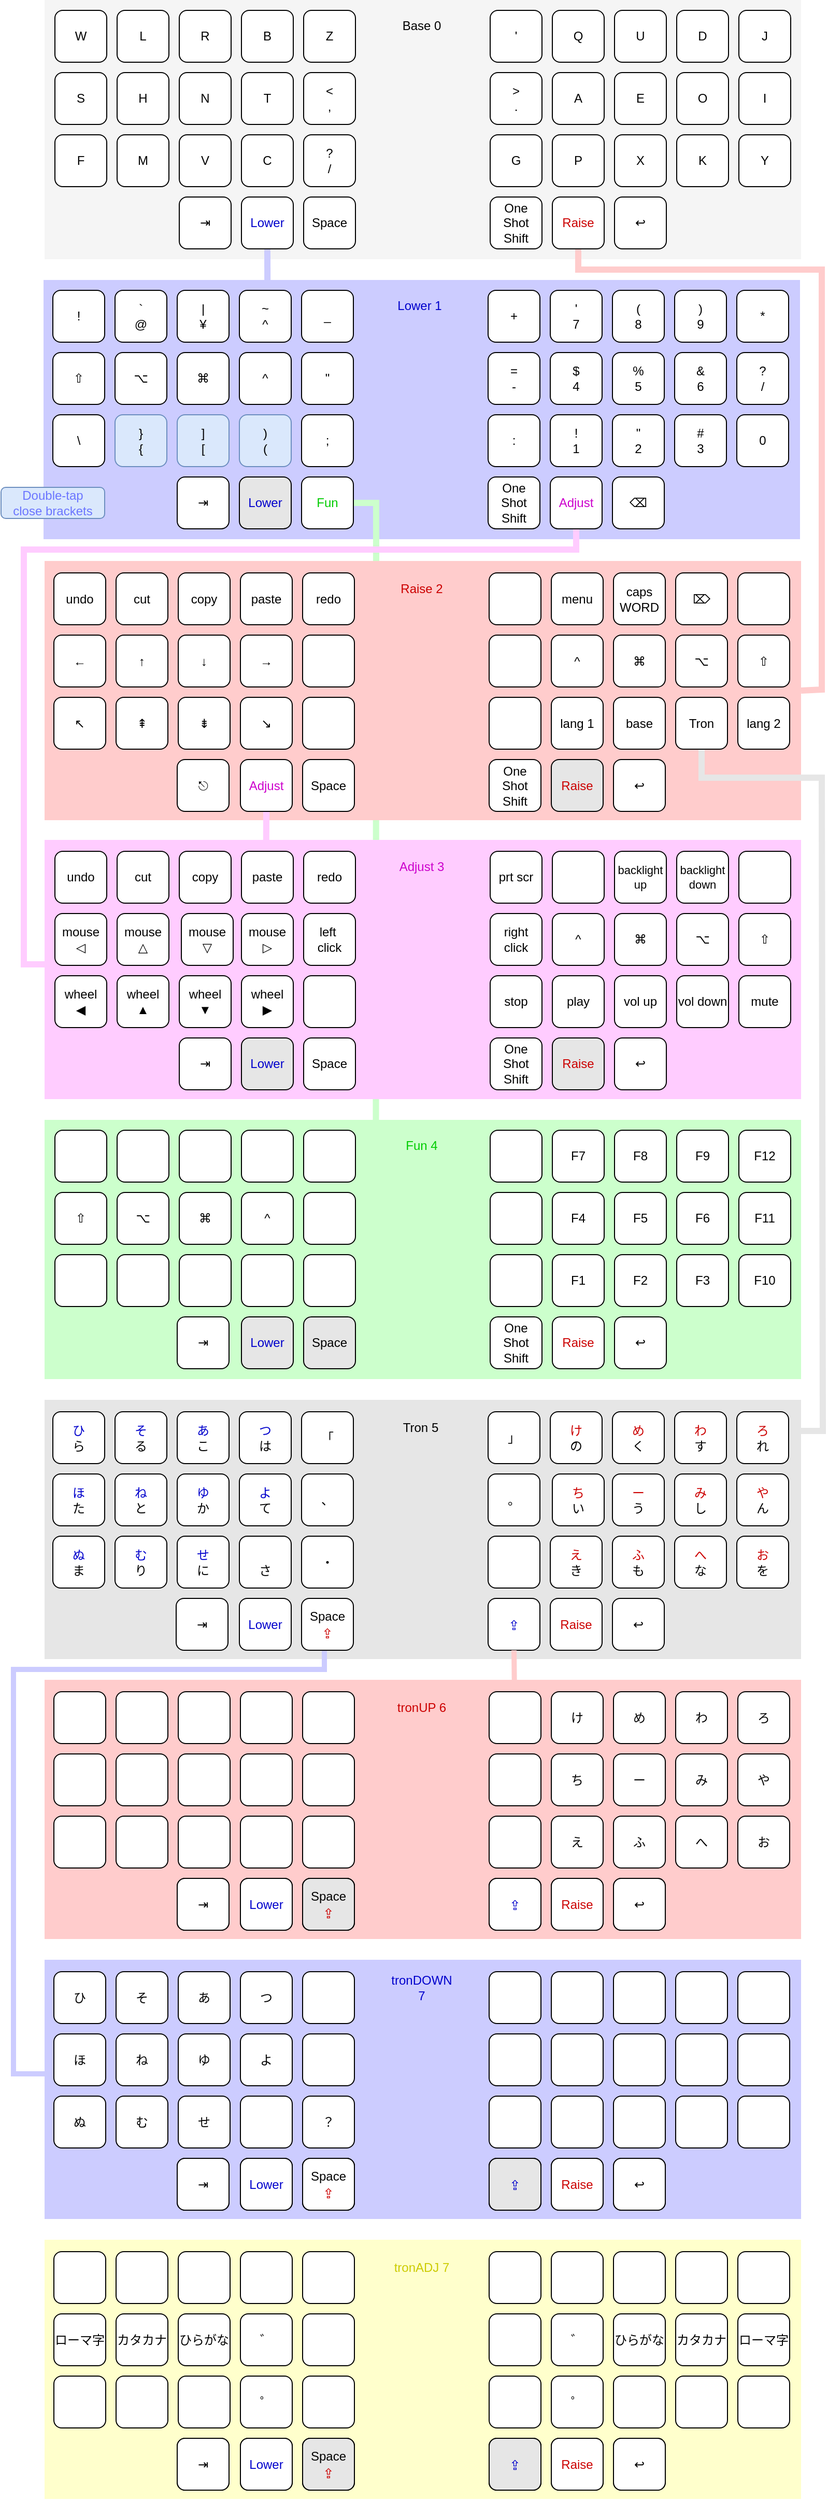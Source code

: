 <mxfile version="20.2.3" type="github"><diagram id="D3b2O7mXZaBLHZMrj7lS" name="Page-1"><mxGraphModel dx="1250" dy="731" grid="1" gridSize="10" guides="1" tooltips="1" connect="1" arrows="1" fold="1" page="1" pageScale="1" pageWidth="827" pageHeight="2569" math="0" shadow="0"><root><mxCell id="0"/><mxCell id="1" parent="0"/><mxCell id="jyPOKYWJDwKyRrshBXNK-180" value="" style="rounded=0;whiteSpace=wrap;html=1;fontColor=#0000CC;fillColor=#CCCCFF;strokeColor=none;" parent="1" vertex="1"><mxGeometry x="59" y="380" width="730" height="250" as="geometry"/></mxCell><mxCell id="jyPOKYWJDwKyRrshBXNK-191" value="" style="endArrow=none;html=1;rounded=0;fontColor=#0000CC;strokeColor=#CCFFCC;strokeWidth=6;entryX=1;entryY=0.5;entryDx=0;entryDy=0;exitX=0.438;exitY=0.04;exitDx=0;exitDy=0;exitPerimeter=0;" parent="1" source="jyPOKYWJDwKyRrshBXNK-177" target="jyPOKYWJDwKyRrshBXNK-53" edge="1"><mxGeometry width="50" height="50" relative="1" as="geometry"><mxPoint x="380" y="1070" as="sourcePoint"/><mxPoint x="430" y="1020" as="targetPoint"/><Array as="points"><mxPoint x="380" y="595"/></Array></mxGeometry></mxCell><mxCell id="jyPOKYWJDwKyRrshBXNK-177" value="" style="rounded=0;whiteSpace=wrap;html=1;fontColor=#0000CC;fillColor=#CCFFCC;strokeColor=none;" parent="1" vertex="1"><mxGeometry x="60" y="1190" width="730" height="250" as="geometry"/></mxCell><mxCell id="jyPOKYWJDwKyRrshBXNK-178" value="" style="rounded=0;whiteSpace=wrap;html=1;fontColor=#0000CC;fillColor=#FFCCFF;strokeColor=none;" parent="1" vertex="1"><mxGeometry x="60" y="920" width="730" height="250" as="geometry"/></mxCell><mxCell id="jyPOKYWJDwKyRrshBXNK-179" value="" style="rounded=0;whiteSpace=wrap;html=1;fontColor=#0000CC;fillColor=#FFCCCC;strokeColor=none;" parent="1" vertex="1"><mxGeometry x="60" y="651" width="730" height="250" as="geometry"/></mxCell><mxCell id="jyPOKYWJDwKyRrshBXNK-181" value="" style="rounded=0;whiteSpace=wrap;html=1;fontColor=#333333;fillColor=#f5f5f5;strokeColor=none;" parent="1" vertex="1"><mxGeometry x="60" y="110" width="730" height="250" as="geometry"/></mxCell><mxCell id="jyPOKYWJDwKyRrshBXNK-1" value="W" style="rounded=1;whiteSpace=wrap;html=1;" parent="1" vertex="1"><mxGeometry x="70" y="120" width="50" height="50" as="geometry"/></mxCell><mxCell id="jyPOKYWJDwKyRrshBXNK-2" value="L" style="rounded=1;whiteSpace=wrap;html=1;" parent="1" vertex="1"><mxGeometry x="130" y="120" width="50" height="50" as="geometry"/></mxCell><mxCell id="jyPOKYWJDwKyRrshBXNK-3" value="R" style="rounded=1;whiteSpace=wrap;html=1;" parent="1" vertex="1"><mxGeometry x="190" y="120" width="50" height="50" as="geometry"/></mxCell><mxCell id="jyPOKYWJDwKyRrshBXNK-4" value="B" style="rounded=1;whiteSpace=wrap;html=1;" parent="1" vertex="1"><mxGeometry x="250" y="120" width="50" height="50" as="geometry"/></mxCell><mxCell id="jyPOKYWJDwKyRrshBXNK-5" value="Z" style="rounded=1;whiteSpace=wrap;html=1;" parent="1" vertex="1"><mxGeometry x="310" y="120" width="50" height="50" as="geometry"/></mxCell><mxCell id="jyPOKYWJDwKyRrshBXNK-6" value="S" style="rounded=1;whiteSpace=wrap;html=1;" parent="1" vertex="1"><mxGeometry x="70" y="180" width="50" height="50" as="geometry"/></mxCell><mxCell id="jyPOKYWJDwKyRrshBXNK-7" value="H" style="rounded=1;whiteSpace=wrap;html=1;" parent="1" vertex="1"><mxGeometry x="130" y="180" width="50" height="50" as="geometry"/></mxCell><mxCell id="jyPOKYWJDwKyRrshBXNK-8" value="N" style="rounded=1;whiteSpace=wrap;html=1;" parent="1" vertex="1"><mxGeometry x="190" y="180" width="50" height="50" as="geometry"/></mxCell><mxCell id="jyPOKYWJDwKyRrshBXNK-9" value="T" style="rounded=1;whiteSpace=wrap;html=1;" parent="1" vertex="1"><mxGeometry x="250" y="180" width="50" height="50" as="geometry"/></mxCell><mxCell id="jyPOKYWJDwKyRrshBXNK-10" value="&amp;lt;&lt;br&gt;," style="rounded=1;whiteSpace=wrap;html=1;" parent="1" vertex="1"><mxGeometry x="310" y="180" width="50" height="50" as="geometry"/></mxCell><mxCell id="jyPOKYWJDwKyRrshBXNK-11" value="F" style="rounded=1;whiteSpace=wrap;html=1;" parent="1" vertex="1"><mxGeometry x="70" y="240" width="50" height="50" as="geometry"/></mxCell><mxCell id="jyPOKYWJDwKyRrshBXNK-12" value="M" style="rounded=1;whiteSpace=wrap;html=1;" parent="1" vertex="1"><mxGeometry x="130" y="240" width="50" height="50" as="geometry"/></mxCell><mxCell id="jyPOKYWJDwKyRrshBXNK-13" value="V" style="rounded=1;whiteSpace=wrap;html=1;" parent="1" vertex="1"><mxGeometry x="190" y="240" width="50" height="50" as="geometry"/></mxCell><mxCell id="jyPOKYWJDwKyRrshBXNK-14" value="C" style="rounded=1;whiteSpace=wrap;html=1;" parent="1" vertex="1"><mxGeometry x="250" y="240" width="50" height="50" as="geometry"/></mxCell><mxCell id="jyPOKYWJDwKyRrshBXNK-15" value="?&lt;br&gt;/" style="rounded=1;whiteSpace=wrap;html=1;" parent="1" vertex="1"><mxGeometry x="310" y="240" width="50" height="50" as="geometry"/></mxCell><mxCell id="jyPOKYWJDwKyRrshBXNK-17" value="Space" style="rounded=1;whiteSpace=wrap;html=1;" parent="1" vertex="1"><mxGeometry x="310" y="300" width="50" height="50" as="geometry"/></mxCell><mxCell id="jyPOKYWJDwKyRrshBXNK-18" value="'" style="rounded=1;whiteSpace=wrap;html=1;" parent="1" vertex="1"><mxGeometry x="490" y="120" width="50" height="50" as="geometry"/></mxCell><mxCell id="jyPOKYWJDwKyRrshBXNK-19" value="Q" style="rounded=1;whiteSpace=wrap;html=1;" parent="1" vertex="1"><mxGeometry x="550" y="120" width="50" height="50" as="geometry"/></mxCell><mxCell id="jyPOKYWJDwKyRrshBXNK-20" value="U" style="rounded=1;whiteSpace=wrap;html=1;" parent="1" vertex="1"><mxGeometry x="610" y="120" width="50" height="50" as="geometry"/></mxCell><mxCell id="jyPOKYWJDwKyRrshBXNK-21" value="D" style="rounded=1;whiteSpace=wrap;html=1;" parent="1" vertex="1"><mxGeometry x="670" y="120" width="50" height="50" as="geometry"/></mxCell><mxCell id="jyPOKYWJDwKyRrshBXNK-22" value="J" style="rounded=1;whiteSpace=wrap;html=1;" parent="1" vertex="1"><mxGeometry x="730" y="120" width="50" height="50" as="geometry"/></mxCell><mxCell id="jyPOKYWJDwKyRrshBXNK-23" value="&amp;gt;&lt;br&gt;." style="rounded=1;whiteSpace=wrap;html=1;" parent="1" vertex="1"><mxGeometry x="490" y="180" width="50" height="50" as="geometry"/></mxCell><mxCell id="jyPOKYWJDwKyRrshBXNK-24" value="A" style="rounded=1;whiteSpace=wrap;html=1;" parent="1" vertex="1"><mxGeometry x="550" y="180" width="50" height="50" as="geometry"/></mxCell><mxCell id="jyPOKYWJDwKyRrshBXNK-25" value="E" style="rounded=1;whiteSpace=wrap;html=1;" parent="1" vertex="1"><mxGeometry x="610" y="180" width="50" height="50" as="geometry"/></mxCell><mxCell id="jyPOKYWJDwKyRrshBXNK-26" value="O" style="rounded=1;whiteSpace=wrap;html=1;" parent="1" vertex="1"><mxGeometry x="670" y="180" width="50" height="50" as="geometry"/></mxCell><mxCell id="jyPOKYWJDwKyRrshBXNK-27" value="I" style="rounded=1;whiteSpace=wrap;html=1;" parent="1" vertex="1"><mxGeometry x="730" y="180" width="50" height="50" as="geometry"/></mxCell><mxCell id="jyPOKYWJDwKyRrshBXNK-28" value="G" style="rounded=1;whiteSpace=wrap;html=1;" parent="1" vertex="1"><mxGeometry x="490" y="240" width="50" height="50" as="geometry"/></mxCell><mxCell id="jyPOKYWJDwKyRrshBXNK-29" value="P" style="rounded=1;whiteSpace=wrap;html=1;" parent="1" vertex="1"><mxGeometry x="550" y="240" width="50" height="50" as="geometry"/></mxCell><mxCell id="jyPOKYWJDwKyRrshBXNK-30" value="X" style="rounded=1;whiteSpace=wrap;html=1;" parent="1" vertex="1"><mxGeometry x="610" y="240" width="50" height="50" as="geometry"/></mxCell><mxCell id="jyPOKYWJDwKyRrshBXNK-31" value="K" style="rounded=1;whiteSpace=wrap;html=1;" parent="1" vertex="1"><mxGeometry x="670" y="240" width="50" height="50" as="geometry"/></mxCell><mxCell id="jyPOKYWJDwKyRrshBXNK-32" value="Y" style="rounded=1;whiteSpace=wrap;html=1;" parent="1" vertex="1"><mxGeometry x="730" y="240" width="50" height="50" as="geometry"/></mxCell><mxCell id="jyPOKYWJDwKyRrshBXNK-33" value="One Shot Shift" style="rounded=1;whiteSpace=wrap;html=1;" parent="1" vertex="1"><mxGeometry x="490" y="300" width="50" height="50" as="geometry"/></mxCell><mxCell id="jyPOKYWJDwKyRrshBXNK-35" value="Base 0" style="text;html=1;strokeColor=none;fillColor=none;align=center;verticalAlign=middle;whiteSpace=wrap;rounded=0;" parent="1" vertex="1"><mxGeometry x="394" y="120" width="60" height="30" as="geometry"/></mxCell><mxCell id="jyPOKYWJDwKyRrshBXNK-37" value="!" style="rounded=1;whiteSpace=wrap;html=1;" parent="1" vertex="1"><mxGeometry x="68" y="390" width="50" height="50" as="geometry"/></mxCell><mxCell id="jyPOKYWJDwKyRrshBXNK-38" value="`&lt;br&gt;@" style="rounded=1;whiteSpace=wrap;html=1;" parent="1" vertex="1"><mxGeometry x="128" y="390" width="50" height="50" as="geometry"/></mxCell><mxCell id="jyPOKYWJDwKyRrshBXNK-39" value="|&lt;br&gt;¥" style="rounded=1;whiteSpace=wrap;html=1;" parent="1" vertex="1"><mxGeometry x="188" y="390" width="50" height="50" as="geometry"/></mxCell><mxCell id="jyPOKYWJDwKyRrshBXNK-40" value="~&lt;br&gt;^" style="rounded=1;whiteSpace=wrap;html=1;" parent="1" vertex="1"><mxGeometry x="248" y="390" width="50" height="50" as="geometry"/></mxCell><mxCell id="jyPOKYWJDwKyRrshBXNK-41" value="_" style="rounded=1;whiteSpace=wrap;html=1;" parent="1" vertex="1"><mxGeometry x="308" y="390" width="50" height="50" as="geometry"/></mxCell><mxCell id="jyPOKYWJDwKyRrshBXNK-42" value="⇧" style="rounded=1;whiteSpace=wrap;html=1;" parent="1" vertex="1"><mxGeometry x="68" y="450" width="50" height="50" as="geometry"/></mxCell><mxCell id="jyPOKYWJDwKyRrshBXNK-43" value="⌥" style="rounded=1;whiteSpace=wrap;html=1;" parent="1" vertex="1"><mxGeometry x="128" y="450" width="50" height="50" as="geometry"/></mxCell><mxCell id="jyPOKYWJDwKyRrshBXNK-44" value="⌘" style="rounded=1;whiteSpace=wrap;html=1;" parent="1" vertex="1"><mxGeometry x="188" y="450" width="50" height="50" as="geometry"/></mxCell><mxCell id="jyPOKYWJDwKyRrshBXNK-45" value="^" style="rounded=1;whiteSpace=wrap;html=1;" parent="1" vertex="1"><mxGeometry x="248" y="450" width="50" height="50" as="geometry"/></mxCell><mxCell id="jyPOKYWJDwKyRrshBXNK-46" value="&quot;" style="rounded=1;whiteSpace=wrap;html=1;" parent="1" vertex="1"><mxGeometry x="308" y="450" width="50" height="50" as="geometry"/></mxCell><mxCell id="jyPOKYWJDwKyRrshBXNK-47" value="\" style="rounded=1;whiteSpace=wrap;html=1;" parent="1" vertex="1"><mxGeometry x="68" y="510" width="50" height="50" as="geometry"/></mxCell><mxCell id="jyPOKYWJDwKyRrshBXNK-48" value="}&lt;br&gt;{" style="rounded=1;whiteSpace=wrap;html=1;fillColor=#dae8fc;strokeColor=#6c8ebf;" parent="1" vertex="1"><mxGeometry x="128" y="510" width="50" height="50" as="geometry"/></mxCell><mxCell id="jyPOKYWJDwKyRrshBXNK-49" value="]&lt;br&gt;[" style="rounded=1;whiteSpace=wrap;html=1;fillColor=#dae8fc;strokeColor=#6c8ebf;" parent="1" vertex="1"><mxGeometry x="188" y="510" width="50" height="50" as="geometry"/></mxCell><mxCell id="jyPOKYWJDwKyRrshBXNK-50" value=")&lt;br&gt;(" style="rounded=1;whiteSpace=wrap;html=1;fillColor=#dae8fc;strokeColor=#6c8ebf;" parent="1" vertex="1"><mxGeometry x="248" y="510" width="50" height="50" as="geometry"/></mxCell><mxCell id="jyPOKYWJDwKyRrshBXNK-51" value=";" style="rounded=1;whiteSpace=wrap;html=1;" parent="1" vertex="1"><mxGeometry x="308" y="510" width="50" height="50" as="geometry"/></mxCell><mxCell id="jyPOKYWJDwKyRrshBXNK-52" value="&lt;font color=&quot;#0000cc&quot;&gt;Lower&lt;/font&gt;" style="rounded=1;whiteSpace=wrap;html=1;fillColor=#E6E6E6;" parent="1" vertex="1"><mxGeometry x="248" y="570" width="50" height="50" as="geometry"/></mxCell><mxCell id="jyPOKYWJDwKyRrshBXNK-53" value="&lt;font color=&quot;#00cc00&quot;&gt;Fun&lt;/font&gt;" style="rounded=1;whiteSpace=wrap;html=1;" parent="1" vertex="1"><mxGeometry x="308" y="570" width="50" height="50" as="geometry"/></mxCell><mxCell id="jyPOKYWJDwKyRrshBXNK-54" value="+" style="rounded=1;whiteSpace=wrap;html=1;" parent="1" vertex="1"><mxGeometry x="488" y="390" width="50" height="50" as="geometry"/></mxCell><mxCell id="jyPOKYWJDwKyRrshBXNK-55" value="'&lt;br&gt;7" style="rounded=1;whiteSpace=wrap;html=1;" parent="1" vertex="1"><mxGeometry x="548" y="390" width="50" height="50" as="geometry"/></mxCell><mxCell id="jyPOKYWJDwKyRrshBXNK-56" value="(&lt;br&gt;8" style="rounded=1;whiteSpace=wrap;html=1;" parent="1" vertex="1"><mxGeometry x="608" y="390" width="50" height="50" as="geometry"/></mxCell><mxCell id="jyPOKYWJDwKyRrshBXNK-57" value=")&lt;br&gt;9" style="rounded=1;whiteSpace=wrap;html=1;" parent="1" vertex="1"><mxGeometry x="668" y="390" width="50" height="50" as="geometry"/></mxCell><mxCell id="jyPOKYWJDwKyRrshBXNK-58" value="*" style="rounded=1;whiteSpace=wrap;html=1;" parent="1" vertex="1"><mxGeometry x="728" y="390" width="50" height="50" as="geometry"/></mxCell><mxCell id="jyPOKYWJDwKyRrshBXNK-59" value="=&lt;br&gt;-" style="rounded=1;whiteSpace=wrap;html=1;" parent="1" vertex="1"><mxGeometry x="488" y="450" width="50" height="50" as="geometry"/></mxCell><mxCell id="jyPOKYWJDwKyRrshBXNK-60" value="$&lt;br&gt;4" style="rounded=1;whiteSpace=wrap;html=1;" parent="1" vertex="1"><mxGeometry x="548" y="450" width="50" height="50" as="geometry"/></mxCell><mxCell id="jyPOKYWJDwKyRrshBXNK-61" value="%&lt;br&gt;5" style="rounded=1;whiteSpace=wrap;html=1;" parent="1" vertex="1"><mxGeometry x="608" y="450" width="50" height="50" as="geometry"/></mxCell><mxCell id="jyPOKYWJDwKyRrshBXNK-62" value="&amp;amp;&lt;br&gt;6" style="rounded=1;whiteSpace=wrap;html=1;" parent="1" vertex="1"><mxGeometry x="668" y="450" width="50" height="50" as="geometry"/></mxCell><mxCell id="jyPOKYWJDwKyRrshBXNK-63" value="?&lt;br&gt;/" style="rounded=1;whiteSpace=wrap;html=1;" parent="1" vertex="1"><mxGeometry x="728" y="450" width="50" height="50" as="geometry"/></mxCell><mxCell id="jyPOKYWJDwKyRrshBXNK-64" value=":" style="rounded=1;whiteSpace=wrap;html=1;" parent="1" vertex="1"><mxGeometry x="488" y="510" width="50" height="50" as="geometry"/></mxCell><mxCell id="jyPOKYWJDwKyRrshBXNK-65" value="!&lt;br&gt;1" style="rounded=1;whiteSpace=wrap;html=1;" parent="1" vertex="1"><mxGeometry x="548" y="510" width="50" height="50" as="geometry"/></mxCell><mxCell id="jyPOKYWJDwKyRrshBXNK-66" value="&quot;&lt;br&gt;2" style="rounded=1;whiteSpace=wrap;html=1;" parent="1" vertex="1"><mxGeometry x="608" y="510" width="50" height="50" as="geometry"/></mxCell><mxCell id="jyPOKYWJDwKyRrshBXNK-67" value="#&lt;br&gt;3" style="rounded=1;whiteSpace=wrap;html=1;" parent="1" vertex="1"><mxGeometry x="668" y="510" width="50" height="50" as="geometry"/></mxCell><mxCell id="jyPOKYWJDwKyRrshBXNK-68" value="0" style="rounded=1;whiteSpace=wrap;html=1;" parent="1" vertex="1"><mxGeometry x="728" y="510" width="50" height="50" as="geometry"/></mxCell><mxCell id="jyPOKYWJDwKyRrshBXNK-69" value="One Shot Shift" style="rounded=1;whiteSpace=wrap;html=1;" parent="1" vertex="1"><mxGeometry x="488" y="570" width="50" height="50" as="geometry"/></mxCell><mxCell id="jyPOKYWJDwKyRrshBXNK-71" value="Lower 1" style="text;html=1;strokeColor=none;fillColor=none;align=center;verticalAlign=middle;whiteSpace=wrap;rounded=0;fontColor=#0000CC;" parent="1" vertex="1"><mxGeometry x="392" y="390" width="60" height="30" as="geometry"/></mxCell><mxCell id="jyPOKYWJDwKyRrshBXNK-72" value="undo" style="rounded=1;whiteSpace=wrap;html=1;" parent="1" vertex="1"><mxGeometry x="69" y="662.5" width="50" height="50" as="geometry"/></mxCell><mxCell id="jyPOKYWJDwKyRrshBXNK-73" value="cut" style="rounded=1;whiteSpace=wrap;html=1;" parent="1" vertex="1"><mxGeometry x="129" y="662.5" width="50" height="50" as="geometry"/></mxCell><mxCell id="jyPOKYWJDwKyRrshBXNK-74" value="copy" style="rounded=1;whiteSpace=wrap;html=1;" parent="1" vertex="1"><mxGeometry x="189" y="662.5" width="50" height="50" as="geometry"/></mxCell><mxCell id="jyPOKYWJDwKyRrshBXNK-75" value="paste" style="rounded=1;whiteSpace=wrap;html=1;" parent="1" vertex="1"><mxGeometry x="249" y="662.5" width="50" height="50" as="geometry"/></mxCell><mxCell id="jyPOKYWJDwKyRrshBXNK-76" value="redo" style="rounded=1;whiteSpace=wrap;html=1;" parent="1" vertex="1"><mxGeometry x="309" y="662.5" width="50" height="50" as="geometry"/></mxCell><mxCell id="jyPOKYWJDwKyRrshBXNK-77" value="←" style="rounded=1;whiteSpace=wrap;html=1;" parent="1" vertex="1"><mxGeometry x="69" y="722.5" width="50" height="50" as="geometry"/></mxCell><mxCell id="jyPOKYWJDwKyRrshBXNK-78" value="↑" style="rounded=1;whiteSpace=wrap;html=1;" parent="1" vertex="1"><mxGeometry x="129" y="722.5" width="50" height="50" as="geometry"/></mxCell><mxCell id="jyPOKYWJDwKyRrshBXNK-79" value="↓" style="rounded=1;whiteSpace=wrap;html=1;" parent="1" vertex="1"><mxGeometry x="189" y="722.5" width="50" height="50" as="geometry"/></mxCell><mxCell id="jyPOKYWJDwKyRrshBXNK-80" value="→" style="rounded=1;whiteSpace=wrap;html=1;" parent="1" vertex="1"><mxGeometry x="249" y="722.5" width="50" height="50" as="geometry"/></mxCell><mxCell id="jyPOKYWJDwKyRrshBXNK-81" value="" style="rounded=1;whiteSpace=wrap;html=1;" parent="1" vertex="1"><mxGeometry x="309" y="722.5" width="50" height="50" as="geometry"/></mxCell><mxCell id="jyPOKYWJDwKyRrshBXNK-82" value="↖" style="rounded=1;whiteSpace=wrap;html=1;" parent="1" vertex="1"><mxGeometry x="69" y="782.5" width="50" height="50" as="geometry"/></mxCell><mxCell id="jyPOKYWJDwKyRrshBXNK-83" value="⇞" style="rounded=1;whiteSpace=wrap;html=1;" parent="1" vertex="1"><mxGeometry x="129" y="782.5" width="50" height="50" as="geometry"/></mxCell><mxCell id="jyPOKYWJDwKyRrshBXNK-84" value="⇟" style="rounded=1;whiteSpace=wrap;html=1;" parent="1" vertex="1"><mxGeometry x="189" y="782.5" width="50" height="50" as="geometry"/></mxCell><mxCell id="jyPOKYWJDwKyRrshBXNK-85" value="↘" style="rounded=1;whiteSpace=wrap;html=1;" parent="1" vertex="1"><mxGeometry x="249" y="782.5" width="50" height="50" as="geometry"/></mxCell><mxCell id="jyPOKYWJDwKyRrshBXNK-86" value="" style="rounded=1;whiteSpace=wrap;html=1;" parent="1" vertex="1"><mxGeometry x="309" y="782.5" width="50" height="50" as="geometry"/></mxCell><mxCell id="jyPOKYWJDwKyRrshBXNK-88" value="Space" style="rounded=1;whiteSpace=wrap;html=1;" parent="1" vertex="1"><mxGeometry x="309" y="842.5" width="50" height="50" as="geometry"/></mxCell><mxCell id="jyPOKYWJDwKyRrshBXNK-89" value="" style="rounded=1;whiteSpace=wrap;html=1;" parent="1" vertex="1"><mxGeometry x="489" y="662.5" width="50" height="50" as="geometry"/></mxCell><mxCell id="jyPOKYWJDwKyRrshBXNK-90" value="menu" style="rounded=1;whiteSpace=wrap;html=1;" parent="1" vertex="1"><mxGeometry x="549" y="662.5" width="50" height="50" as="geometry"/></mxCell><mxCell id="jyPOKYWJDwKyRrshBXNK-91" value="caps&lt;br&gt;WORD" style="rounded=1;whiteSpace=wrap;html=1;" parent="1" vertex="1"><mxGeometry x="609" y="662.5" width="50" height="50" as="geometry"/></mxCell><mxCell id="jyPOKYWJDwKyRrshBXNK-92" value="⌦" style="rounded=1;whiteSpace=wrap;html=1;" parent="1" vertex="1"><mxGeometry x="669" y="662.5" width="50" height="50" as="geometry"/></mxCell><mxCell id="jyPOKYWJDwKyRrshBXNK-93" value="" style="rounded=1;whiteSpace=wrap;html=1;" parent="1" vertex="1"><mxGeometry x="729" y="662.5" width="50" height="50" as="geometry"/></mxCell><mxCell id="jyPOKYWJDwKyRrshBXNK-94" value="" style="rounded=1;whiteSpace=wrap;html=1;" parent="1" vertex="1"><mxGeometry x="489" y="722.5" width="50" height="50" as="geometry"/></mxCell><mxCell id="jyPOKYWJDwKyRrshBXNK-95" value="^" style="rounded=1;whiteSpace=wrap;html=1;" parent="1" vertex="1"><mxGeometry x="549" y="722.5" width="50" height="50" as="geometry"/></mxCell><mxCell id="jyPOKYWJDwKyRrshBXNK-96" value="⌘" style="rounded=1;whiteSpace=wrap;html=1;" parent="1" vertex="1"><mxGeometry x="609" y="722.5" width="50" height="50" as="geometry"/></mxCell><mxCell id="jyPOKYWJDwKyRrshBXNK-97" value="⌥" style="rounded=1;whiteSpace=wrap;html=1;" parent="1" vertex="1"><mxGeometry x="669" y="722.5" width="50" height="50" as="geometry"/></mxCell><mxCell id="jyPOKYWJDwKyRrshBXNK-98" value="⇧" style="rounded=1;whiteSpace=wrap;html=1;" parent="1" vertex="1"><mxGeometry x="729" y="722.5" width="50" height="50" as="geometry"/></mxCell><mxCell id="jyPOKYWJDwKyRrshBXNK-99" value="" style="rounded=1;whiteSpace=wrap;html=1;" parent="1" vertex="1"><mxGeometry x="489" y="782.5" width="50" height="50" as="geometry"/></mxCell><mxCell id="jyPOKYWJDwKyRrshBXNK-100" value="lang 1" style="rounded=1;whiteSpace=wrap;html=1;" parent="1" vertex="1"><mxGeometry x="549" y="782.5" width="50" height="50" as="geometry"/></mxCell><mxCell id="jyPOKYWJDwKyRrshBXNK-101" value="base" style="rounded=1;whiteSpace=wrap;html=1;" parent="1" vertex="1"><mxGeometry x="609" y="782.5" width="50" height="50" as="geometry"/></mxCell><mxCell id="jyPOKYWJDwKyRrshBXNK-103" value="lang 2" style="rounded=1;whiteSpace=wrap;html=1;" parent="1" vertex="1"><mxGeometry x="729" y="782.5" width="50" height="50" as="geometry"/></mxCell><mxCell id="jyPOKYWJDwKyRrshBXNK-104" value="One Shot Shift" style="rounded=1;whiteSpace=wrap;html=1;" parent="1" vertex="1"><mxGeometry x="489" y="842.5" width="50" height="50" as="geometry"/></mxCell><mxCell id="jyPOKYWJDwKyRrshBXNK-105" value="Raise" style="rounded=1;whiteSpace=wrap;html=1;fontColor=#CC0000;fillColor=#E6E6E6;" parent="1" vertex="1"><mxGeometry x="549" y="842.5" width="50" height="50" as="geometry"/></mxCell><mxCell id="jyPOKYWJDwKyRrshBXNK-106" value="Raise 2" style="text;html=1;strokeColor=none;fillColor=none;align=center;verticalAlign=middle;whiteSpace=wrap;rounded=0;fontColor=#CC0000;" parent="1" vertex="1"><mxGeometry x="394" y="662.5" width="60" height="30" as="geometry"/></mxCell><mxCell id="jyPOKYWJDwKyRrshBXNK-107" value="undo" style="rounded=1;whiteSpace=wrap;html=1;" parent="1" vertex="1"><mxGeometry x="70" y="931" width="50" height="50" as="geometry"/></mxCell><mxCell id="jyPOKYWJDwKyRrshBXNK-108" value="cut" style="rounded=1;whiteSpace=wrap;html=1;" parent="1" vertex="1"><mxGeometry x="130" y="931" width="50" height="50" as="geometry"/></mxCell><mxCell id="jyPOKYWJDwKyRrshBXNK-109" value="copy" style="rounded=1;whiteSpace=wrap;html=1;" parent="1" vertex="1"><mxGeometry x="190" y="931" width="50" height="50" as="geometry"/></mxCell><mxCell id="jyPOKYWJDwKyRrshBXNK-110" value="paste" style="rounded=1;whiteSpace=wrap;html=1;" parent="1" vertex="1"><mxGeometry x="250" y="931" width="50" height="50" as="geometry"/></mxCell><mxCell id="jyPOKYWJDwKyRrshBXNK-111" value="redo" style="rounded=1;whiteSpace=wrap;html=1;" parent="1" vertex="1"><mxGeometry x="310" y="931" width="50" height="50" as="geometry"/></mxCell><mxCell id="jyPOKYWJDwKyRrshBXNK-112" value="mouse&lt;br&gt;◁" style="rounded=1;whiteSpace=wrap;html=1;" parent="1" vertex="1"><mxGeometry x="70" y="991" width="50" height="50" as="geometry"/></mxCell><mxCell id="jyPOKYWJDwKyRrshBXNK-113" value="mouse&lt;br&gt;△" style="rounded=1;whiteSpace=wrap;html=1;" parent="1" vertex="1"><mxGeometry x="130" y="991" width="50" height="50" as="geometry"/></mxCell><mxCell id="jyPOKYWJDwKyRrshBXNK-114" value="mouse&lt;br&gt;▽" style="rounded=1;whiteSpace=wrap;html=1;" parent="1" vertex="1"><mxGeometry x="192" y="991" width="50" height="50" as="geometry"/></mxCell><mxCell id="jyPOKYWJDwKyRrshBXNK-115" value="mouse&lt;br&gt;▷" style="rounded=1;whiteSpace=wrap;html=1;" parent="1" vertex="1"><mxGeometry x="250" y="991" width="50" height="50" as="geometry"/></mxCell><mxCell id="jyPOKYWJDwKyRrshBXNK-116" value="left&amp;nbsp;&lt;br&gt;click" style="rounded=1;whiteSpace=wrap;html=1;" parent="1" vertex="1"><mxGeometry x="310" y="991" width="50" height="50" as="geometry"/></mxCell><mxCell id="jyPOKYWJDwKyRrshBXNK-117" value="wheel&lt;br&gt;◀" style="rounded=1;whiteSpace=wrap;html=1;" parent="1" vertex="1"><mxGeometry x="70" y="1051" width="50" height="50" as="geometry"/></mxCell><mxCell id="jyPOKYWJDwKyRrshBXNK-118" value="wheel&lt;br&gt;▲" style="rounded=1;whiteSpace=wrap;html=1;" parent="1" vertex="1"><mxGeometry x="130" y="1051" width="50" height="50" as="geometry"/></mxCell><mxCell id="jyPOKYWJDwKyRrshBXNK-119" value="wheel&lt;br&gt;▼" style="rounded=1;whiteSpace=wrap;html=1;" parent="1" vertex="1"><mxGeometry x="190" y="1051" width="50" height="50" as="geometry"/></mxCell><mxCell id="jyPOKYWJDwKyRrshBXNK-120" value="wheel&lt;br&gt;▶" style="rounded=1;whiteSpace=wrap;html=1;" parent="1" vertex="1"><mxGeometry x="250" y="1051" width="50" height="50" as="geometry"/></mxCell><mxCell id="jyPOKYWJDwKyRrshBXNK-121" value="" style="rounded=1;whiteSpace=wrap;html=1;" parent="1" vertex="1"><mxGeometry x="310" y="1051" width="50" height="50" as="geometry"/></mxCell><mxCell id="jyPOKYWJDwKyRrshBXNK-122" value="&lt;font color=&quot;#0000cc&quot;&gt;Lower&lt;/font&gt;" style="rounded=1;whiteSpace=wrap;html=1;fillColor=#E6E6E6;" parent="1" vertex="1"><mxGeometry x="250" y="1111" width="50" height="50" as="geometry"/></mxCell><mxCell id="jyPOKYWJDwKyRrshBXNK-123" value="Space" style="rounded=1;whiteSpace=wrap;html=1;" parent="1" vertex="1"><mxGeometry x="310" y="1111" width="50" height="50" as="geometry"/></mxCell><mxCell id="jyPOKYWJDwKyRrshBXNK-124" value="prt scr" style="rounded=1;whiteSpace=wrap;html=1;" parent="1" vertex="1"><mxGeometry x="490" y="931" width="50" height="50" as="geometry"/></mxCell><mxCell id="jyPOKYWJDwKyRrshBXNK-125" value="" style="rounded=1;whiteSpace=wrap;html=1;" parent="1" vertex="1"><mxGeometry x="550" y="931" width="50" height="50" as="geometry"/></mxCell><mxCell id="jyPOKYWJDwKyRrshBXNK-126" value="backlight&lt;br style=&quot;font-size: 11px&quot;&gt;up" style="rounded=1;whiteSpace=wrap;html=1;fontSize=11;" parent="1" vertex="1"><mxGeometry x="610" y="931" width="50" height="50" as="geometry"/></mxCell><mxCell id="jyPOKYWJDwKyRrshBXNK-127" value="backlight&lt;br style=&quot;font-size: 11px;&quot;&gt;down" style="rounded=1;whiteSpace=wrap;html=1;fontSize=11;" parent="1" vertex="1"><mxGeometry x="670" y="931" width="50" height="50" as="geometry"/></mxCell><mxCell id="jyPOKYWJDwKyRrshBXNK-128" value="" style="rounded=1;whiteSpace=wrap;html=1;" parent="1" vertex="1"><mxGeometry x="730" y="931" width="50" height="50" as="geometry"/></mxCell><mxCell id="jyPOKYWJDwKyRrshBXNK-129" value="right&lt;br&gt;click" style="rounded=1;whiteSpace=wrap;html=1;" parent="1" vertex="1"><mxGeometry x="490" y="991" width="50" height="50" as="geometry"/></mxCell><mxCell id="jyPOKYWJDwKyRrshBXNK-130" value="^" style="rounded=1;whiteSpace=wrap;html=1;" parent="1" vertex="1"><mxGeometry x="550" y="991" width="50" height="50" as="geometry"/></mxCell><mxCell id="jyPOKYWJDwKyRrshBXNK-131" value="⌘" style="rounded=1;whiteSpace=wrap;html=1;" parent="1" vertex="1"><mxGeometry x="610" y="991" width="50" height="50" as="geometry"/></mxCell><mxCell id="jyPOKYWJDwKyRrshBXNK-132" value="⌥" style="rounded=1;whiteSpace=wrap;html=1;" parent="1" vertex="1"><mxGeometry x="670" y="991" width="50" height="50" as="geometry"/></mxCell><mxCell id="jyPOKYWJDwKyRrshBXNK-133" value="⇧" style="rounded=1;whiteSpace=wrap;html=1;" parent="1" vertex="1"><mxGeometry x="730" y="991" width="50" height="50" as="geometry"/></mxCell><mxCell id="jyPOKYWJDwKyRrshBXNK-134" value="stop" style="rounded=1;whiteSpace=wrap;html=1;" parent="1" vertex="1"><mxGeometry x="490" y="1051" width="50" height="50" as="geometry"/></mxCell><mxCell id="jyPOKYWJDwKyRrshBXNK-135" value="play" style="rounded=1;whiteSpace=wrap;html=1;" parent="1" vertex="1"><mxGeometry x="550" y="1051" width="50" height="50" as="geometry"/></mxCell><mxCell id="jyPOKYWJDwKyRrshBXNK-136" value="vol up" style="rounded=1;whiteSpace=wrap;html=1;" parent="1" vertex="1"><mxGeometry x="610" y="1051" width="50" height="50" as="geometry"/></mxCell><mxCell id="jyPOKYWJDwKyRrshBXNK-137" value="vol down" style="rounded=1;whiteSpace=wrap;html=1;" parent="1" vertex="1"><mxGeometry x="670" y="1051" width="50" height="50" as="geometry"/></mxCell><mxCell id="jyPOKYWJDwKyRrshBXNK-138" value="mute" style="rounded=1;whiteSpace=wrap;html=1;" parent="1" vertex="1"><mxGeometry x="730" y="1051" width="50" height="50" as="geometry"/></mxCell><mxCell id="jyPOKYWJDwKyRrshBXNK-139" value="One Shot Shift" style="rounded=1;whiteSpace=wrap;html=1;" parent="1" vertex="1"><mxGeometry x="490" y="1111" width="50" height="50" as="geometry"/></mxCell><mxCell id="jyPOKYWJDwKyRrshBXNK-140" value="&lt;font color=&quot;#cc0000&quot;&gt;Raise&lt;/font&gt;" style="rounded=1;whiteSpace=wrap;html=1;fillColor=#E6E6E6;" parent="1" vertex="1"><mxGeometry x="550" y="1111" width="50" height="50" as="geometry"/></mxCell><mxCell id="jyPOKYWJDwKyRrshBXNK-141" value="&lt;font color=&quot;#cc00cc&quot;&gt;Adjust 3&lt;/font&gt;" style="text;html=1;strokeColor=none;fillColor=none;align=center;verticalAlign=middle;whiteSpace=wrap;rounded=0;" parent="1" vertex="1"><mxGeometry x="394" y="931" width="60" height="30" as="geometry"/></mxCell><mxCell id="jyPOKYWJDwKyRrshBXNK-142" value="" style="rounded=1;whiteSpace=wrap;html=1;" parent="1" vertex="1"><mxGeometry x="70" y="1200" width="50" height="50" as="geometry"/></mxCell><mxCell id="jyPOKYWJDwKyRrshBXNK-143" value="" style="rounded=1;whiteSpace=wrap;html=1;" parent="1" vertex="1"><mxGeometry x="130" y="1200" width="50" height="50" as="geometry"/></mxCell><mxCell id="jyPOKYWJDwKyRrshBXNK-144" value="" style="rounded=1;whiteSpace=wrap;html=1;" parent="1" vertex="1"><mxGeometry x="190" y="1200" width="50" height="50" as="geometry"/></mxCell><mxCell id="jyPOKYWJDwKyRrshBXNK-145" value="" style="rounded=1;whiteSpace=wrap;html=1;" parent="1" vertex="1"><mxGeometry x="250" y="1200" width="50" height="50" as="geometry"/></mxCell><mxCell id="jyPOKYWJDwKyRrshBXNK-146" value="" style="rounded=1;whiteSpace=wrap;html=1;" parent="1" vertex="1"><mxGeometry x="310" y="1200" width="50" height="50" as="geometry"/></mxCell><mxCell id="jyPOKYWJDwKyRrshBXNK-147" value="⇧" style="rounded=1;whiteSpace=wrap;html=1;" parent="1" vertex="1"><mxGeometry x="70" y="1260" width="50" height="50" as="geometry"/></mxCell><mxCell id="jyPOKYWJDwKyRrshBXNK-148" value="⌥" style="rounded=1;whiteSpace=wrap;html=1;" parent="1" vertex="1"><mxGeometry x="130" y="1260" width="50" height="50" as="geometry"/></mxCell><mxCell id="jyPOKYWJDwKyRrshBXNK-149" value="⌘" style="rounded=1;whiteSpace=wrap;html=1;" parent="1" vertex="1"><mxGeometry x="190" y="1260" width="50" height="50" as="geometry"/></mxCell><mxCell id="jyPOKYWJDwKyRrshBXNK-150" value="^" style="rounded=1;whiteSpace=wrap;html=1;" parent="1" vertex="1"><mxGeometry x="250" y="1260" width="50" height="50" as="geometry"/></mxCell><mxCell id="jyPOKYWJDwKyRrshBXNK-151" value="" style="rounded=1;whiteSpace=wrap;html=1;" parent="1" vertex="1"><mxGeometry x="310" y="1260" width="50" height="50" as="geometry"/></mxCell><mxCell id="jyPOKYWJDwKyRrshBXNK-152" value="" style="rounded=1;whiteSpace=wrap;html=1;" parent="1" vertex="1"><mxGeometry x="70" y="1320" width="50" height="50" as="geometry"/></mxCell><mxCell id="jyPOKYWJDwKyRrshBXNK-153" value="" style="rounded=1;whiteSpace=wrap;html=1;" parent="1" vertex="1"><mxGeometry x="130" y="1320" width="50" height="50" as="geometry"/></mxCell><mxCell id="jyPOKYWJDwKyRrshBXNK-154" value="" style="rounded=1;whiteSpace=wrap;html=1;" parent="1" vertex="1"><mxGeometry x="190" y="1320" width="50" height="50" as="geometry"/></mxCell><mxCell id="jyPOKYWJDwKyRrshBXNK-155" value="" style="rounded=1;whiteSpace=wrap;html=1;" parent="1" vertex="1"><mxGeometry x="250" y="1320" width="50" height="50" as="geometry"/></mxCell><mxCell id="jyPOKYWJDwKyRrshBXNK-156" value="" style="rounded=1;whiteSpace=wrap;html=1;" parent="1" vertex="1"><mxGeometry x="310" y="1320" width="50" height="50" as="geometry"/></mxCell><mxCell id="jyPOKYWJDwKyRrshBXNK-157" value="&lt;font color=&quot;#0000cc&quot;&gt;Lower&lt;/font&gt;" style="rounded=1;whiteSpace=wrap;html=1;fillColor=#E6E6E6;" parent="1" vertex="1"><mxGeometry x="250" y="1380" width="50" height="50" as="geometry"/></mxCell><mxCell id="jyPOKYWJDwKyRrshBXNK-158" value="Space" style="rounded=1;whiteSpace=wrap;html=1;fillColor=#E6E6E6;" parent="1" vertex="1"><mxGeometry x="310" y="1380" width="50" height="50" as="geometry"/></mxCell><mxCell id="jyPOKYWJDwKyRrshBXNK-159" value="" style="rounded=1;whiteSpace=wrap;html=1;" parent="1" vertex="1"><mxGeometry x="490" y="1200" width="50" height="50" as="geometry"/></mxCell><mxCell id="jyPOKYWJDwKyRrshBXNK-160" value="F7" style="rounded=1;whiteSpace=wrap;html=1;" parent="1" vertex="1"><mxGeometry x="550" y="1200" width="50" height="50" as="geometry"/></mxCell><mxCell id="jyPOKYWJDwKyRrshBXNK-161" value="F8" style="rounded=1;whiteSpace=wrap;html=1;" parent="1" vertex="1"><mxGeometry x="610" y="1200" width="50" height="50" as="geometry"/></mxCell><mxCell id="jyPOKYWJDwKyRrshBXNK-162" value="F9" style="rounded=1;whiteSpace=wrap;html=1;" parent="1" vertex="1"><mxGeometry x="670" y="1200" width="50" height="50" as="geometry"/></mxCell><mxCell id="jyPOKYWJDwKyRrshBXNK-163" value="F12" style="rounded=1;whiteSpace=wrap;html=1;" parent="1" vertex="1"><mxGeometry x="730" y="1200" width="50" height="50" as="geometry"/></mxCell><mxCell id="jyPOKYWJDwKyRrshBXNK-164" value="" style="rounded=1;whiteSpace=wrap;html=1;" parent="1" vertex="1"><mxGeometry x="490" y="1260" width="50" height="50" as="geometry"/></mxCell><mxCell id="jyPOKYWJDwKyRrshBXNK-165" value="F4" style="rounded=1;whiteSpace=wrap;html=1;" parent="1" vertex="1"><mxGeometry x="550" y="1260" width="50" height="50" as="geometry"/></mxCell><mxCell id="jyPOKYWJDwKyRrshBXNK-166" value="F5" style="rounded=1;whiteSpace=wrap;html=1;" parent="1" vertex="1"><mxGeometry x="610" y="1260" width="50" height="50" as="geometry"/></mxCell><mxCell id="jyPOKYWJDwKyRrshBXNK-167" value="F6" style="rounded=1;whiteSpace=wrap;html=1;" parent="1" vertex="1"><mxGeometry x="670" y="1260" width="50" height="50" as="geometry"/></mxCell><mxCell id="jyPOKYWJDwKyRrshBXNK-168" value="F11" style="rounded=1;whiteSpace=wrap;html=1;" parent="1" vertex="1"><mxGeometry x="730" y="1260" width="50" height="50" as="geometry"/></mxCell><mxCell id="jyPOKYWJDwKyRrshBXNK-169" value="" style="rounded=1;whiteSpace=wrap;html=1;" parent="1" vertex="1"><mxGeometry x="490" y="1320" width="50" height="50" as="geometry"/></mxCell><mxCell id="jyPOKYWJDwKyRrshBXNK-170" value="F1" style="rounded=1;whiteSpace=wrap;html=1;" parent="1" vertex="1"><mxGeometry x="550" y="1320" width="50" height="50" as="geometry"/></mxCell><mxCell id="jyPOKYWJDwKyRrshBXNK-171" value="F2" style="rounded=1;whiteSpace=wrap;html=1;" parent="1" vertex="1"><mxGeometry x="610" y="1320" width="50" height="50" as="geometry"/></mxCell><mxCell id="jyPOKYWJDwKyRrshBXNK-172" value="F3" style="rounded=1;whiteSpace=wrap;html=1;" parent="1" vertex="1"><mxGeometry x="670" y="1320" width="50" height="50" as="geometry"/></mxCell><mxCell id="jyPOKYWJDwKyRrshBXNK-173" value="F10" style="rounded=1;whiteSpace=wrap;html=1;" parent="1" vertex="1"><mxGeometry x="730" y="1320" width="50" height="50" as="geometry"/></mxCell><mxCell id="jyPOKYWJDwKyRrshBXNK-174" value="One Shot Shift" style="rounded=1;whiteSpace=wrap;html=1;" parent="1" vertex="1"><mxGeometry x="490" y="1380" width="50" height="50" as="geometry"/></mxCell><mxCell id="jyPOKYWJDwKyRrshBXNK-175" value="&lt;font color=&quot;#cc0000&quot;&gt;Raise&lt;/font&gt;" style="rounded=1;whiteSpace=wrap;html=1;" parent="1" vertex="1"><mxGeometry x="550" y="1380" width="50" height="50" as="geometry"/></mxCell><mxCell id="jyPOKYWJDwKyRrshBXNK-176" value="&lt;font color=&quot;#00cc00&quot;&gt;Fun 4&lt;/font&gt;" style="text;html=1;strokeColor=none;fillColor=none;align=center;verticalAlign=middle;whiteSpace=wrap;rounded=0;" parent="1" vertex="1"><mxGeometry x="394" y="1200" width="60" height="30" as="geometry"/></mxCell><mxCell id="jyPOKYWJDwKyRrshBXNK-186" value="" style="endArrow=none;html=1;rounded=0;fontColor=#0000CC;exitX=0.296;exitY=0;exitDx=0;exitDy=0;exitPerimeter=0;strokeColor=#CCCCFF;strokeWidth=6;" parent="1" source="jyPOKYWJDwKyRrshBXNK-180" edge="1"><mxGeometry width="50" height="50" relative="1" as="geometry"><mxPoint x="275" y="380" as="sourcePoint"/><mxPoint x="275" y="350" as="targetPoint"/><Array as="points"/></mxGeometry></mxCell><mxCell id="jyPOKYWJDwKyRrshBXNK-16" value="Lower" style="rounded=1;whiteSpace=wrap;html=1;fontColor=#0000CC;" parent="1" vertex="1"><mxGeometry x="250" y="300" width="50" height="50" as="geometry"/></mxCell><mxCell id="jyPOKYWJDwKyRrshBXNK-187" value="" style="endArrow=none;html=1;rounded=0;fontColor=#0000CC;strokeColor=#FFCCCC;strokeWidth=6;exitX=0.5;exitY=1;exitDx=0;exitDy=0;entryX=1;entryY=0.5;entryDx=0;entryDy=0;" parent="1" source="jyPOKYWJDwKyRrshBXNK-34" target="jyPOKYWJDwKyRrshBXNK-179" edge="1"><mxGeometry width="50" height="50" relative="1" as="geometry"><mxPoint x="640" y="330" as="sourcePoint"/><mxPoint x="810" y="790" as="targetPoint"/><Array as="points"><mxPoint x="575" y="370"/><mxPoint x="810" y="370"/><mxPoint x="810" y="775"/></Array></mxGeometry></mxCell><mxCell id="jyPOKYWJDwKyRrshBXNK-34" value="Raise" style="rounded=1;whiteSpace=wrap;html=1;fontColor=#CC0000;" parent="1" vertex="1"><mxGeometry x="550" y="300" width="50" height="50" as="geometry"/></mxCell><mxCell id="jyPOKYWJDwKyRrshBXNK-189" value="" style="endArrow=none;html=1;rounded=0;fontColor=#0000CC;strokeColor=#FFCCFF;strokeWidth=6;entryX=0.5;entryY=1;entryDx=0;entryDy=0;exitX=0;exitY=0.48;exitDx=0;exitDy=0;exitPerimeter=0;" parent="1" source="jyPOKYWJDwKyRrshBXNK-178" target="jyPOKYWJDwKyRrshBXNK-70" edge="1"><mxGeometry width="50" height="50" relative="1" as="geometry"><mxPoint x="40" y="1040" as="sourcePoint"/><mxPoint x="464" y="600" as="targetPoint"/><Array as="points"><mxPoint x="40" y="1040"/><mxPoint x="40" y="640"/><mxPoint x="573" y="640"/></Array></mxGeometry></mxCell><mxCell id="jyPOKYWJDwKyRrshBXNK-190" value="" style="endArrow=none;html=1;rounded=0;fontColor=#0000CC;strokeColor=#FFCCFF;strokeWidth=6;entryX=0.293;entryY=0.005;entryDx=0;entryDy=0;entryPerimeter=0;exitX=0.5;exitY=1;exitDx=0;exitDy=0;" parent="1" source="jyPOKYWJDwKyRrshBXNK-87" target="jyPOKYWJDwKyRrshBXNK-178" edge="1"><mxGeometry width="50" height="50" relative="1" as="geometry"><mxPoint x="380" y="780" as="sourcePoint"/><mxPoint x="430" y="730" as="targetPoint"/><Array as="points"/></mxGeometry></mxCell><mxCell id="jyPOKYWJDwKyRrshBXNK-87" value="&lt;font color=&quot;#cc00cc&quot;&gt;Adjust&lt;/font&gt;" style="rounded=1;whiteSpace=wrap;html=1;" parent="1" vertex="1"><mxGeometry x="249" y="842.5" width="50" height="50" as="geometry"/></mxCell><mxCell id="jyPOKYWJDwKyRrshBXNK-70" value="Adjust" style="rounded=1;whiteSpace=wrap;html=1;fontColor=#CC00CC;" parent="1" vertex="1"><mxGeometry x="548" y="570" width="50" height="50" as="geometry"/></mxCell><mxCell id="bBboNH131pnvcR7fshqm-1" value="&lt;span style=&quot;text-align: start; caret-color: rgb(0, 0, 0); color: rgb(0, 0, 0);&quot;&gt;&lt;font style=&quot;font-size: 12px;&quot;&gt;⇥&lt;/font&gt;&lt;/span&gt;" style="rounded=1;whiteSpace=wrap;html=1;fontColor=#0000CC;" parent="1" vertex="1"><mxGeometry x="190" y="300" width="50" height="50" as="geometry"/></mxCell><mxCell id="bBboNH131pnvcR7fshqm-2" value="&lt;span style=&quot;text-align: start; caret-color: rgb(0, 0, 0); color: rgb(0, 0, 0);&quot;&gt;&lt;font style=&quot;font-size: 12px;&quot;&gt;↩&lt;/font&gt;&lt;/span&gt;" style="rounded=1;whiteSpace=wrap;html=1;fontColor=#CC0000;" parent="1" vertex="1"><mxGeometry x="610" y="300" width="50" height="50" as="geometry"/></mxCell><mxCell id="bBboNH131pnvcR7fshqm-3" value="&lt;span style=&quot;text-align: start; caret-color: rgb(0, 0, 0); color: rgb(0, 0, 0);&quot;&gt;&lt;font style=&quot;font-size: 12px;&quot;&gt;⌫&lt;/font&gt;&lt;/span&gt;" style="rounded=1;whiteSpace=wrap;html=1;fontColor=#CC0000;" parent="1" vertex="1"><mxGeometry x="608" y="570" width="50" height="50" as="geometry"/></mxCell><mxCell id="bBboNH131pnvcR7fshqm-6" value="&lt;span style=&quot;text-align: start; caret-color: rgb(0, 0, 0); color: rgb(0, 0, 0);&quot;&gt;&lt;font style=&quot;font-size: 12px;&quot;&gt;↩&lt;/font&gt;&lt;/span&gt;" style="rounded=1;whiteSpace=wrap;html=1;fontColor=#CC0000;" parent="1" vertex="1"><mxGeometry x="609" y="842.5" width="50" height="50" as="geometry"/></mxCell><mxCell id="bBboNH131pnvcR7fshqm-7" value="&lt;span style=&quot;text-align: start; caret-color: rgb(0, 0, 0); color: rgb(0, 0, 0);&quot;&gt;&lt;font style=&quot;font-size: 12px;&quot;&gt;↩&lt;/font&gt;&lt;/span&gt;" style="rounded=1;whiteSpace=wrap;html=1;fontColor=#CC0000;" parent="1" vertex="1"><mxGeometry x="610" y="1111" width="50" height="50" as="geometry"/></mxCell><mxCell id="bBboNH131pnvcR7fshqm-8" value="&lt;span style=&quot;text-align: start; caret-color: rgb(0, 0, 0); color: rgb(0, 0, 0);&quot;&gt;&lt;font style=&quot;font-size: 12px;&quot;&gt;↩&lt;/font&gt;&lt;/span&gt;" style="rounded=1;whiteSpace=wrap;html=1;fontColor=#CC0000;" parent="1" vertex="1"><mxGeometry x="610" y="1380" width="50" height="50" as="geometry"/></mxCell><mxCell id="bBboNH131pnvcR7fshqm-9" value="&lt;span style=&quot;text-align: start; caret-color: rgb(0, 0, 0); color: rgb(0, 0, 0);&quot;&gt;&lt;font style=&quot;font-size: 12px;&quot;&gt;⇥&lt;/font&gt;&lt;/span&gt;" style="rounded=1;whiteSpace=wrap;html=1;fontColor=#0000CC;" parent="1" vertex="1"><mxGeometry x="188" y="570" width="50" height="50" as="geometry"/></mxCell><mxCell id="bBboNH131pnvcR7fshqm-10" value="&lt;span style=&quot;text-align: start; caret-color: rgb(0, 0, 0); color: rgb(0, 0, 0);&quot;&gt;&lt;font style=&quot;font-size: 12px;&quot;&gt;⎋&lt;/font&gt;&lt;/span&gt;" style="rounded=1;whiteSpace=wrap;html=1;fontColor=#0000CC;" parent="1" vertex="1"><mxGeometry x="188" y="842.5" width="50" height="50" as="geometry"/></mxCell><mxCell id="bBboNH131pnvcR7fshqm-11" value="&lt;span style=&quot;text-align: start; caret-color: rgb(0, 0, 0); color: rgb(0, 0, 0);&quot;&gt;&lt;font style=&quot;font-size: 12px;&quot;&gt;⇥&lt;/font&gt;&lt;/span&gt;" style="rounded=1;whiteSpace=wrap;html=1;fontColor=#0000CC;" parent="1" vertex="1"><mxGeometry x="190" y="1111" width="50" height="50" as="geometry"/></mxCell><mxCell id="bBboNH131pnvcR7fshqm-12" value="&lt;span style=&quot;text-align: start; caret-color: rgb(0, 0, 0); color: rgb(0, 0, 0);&quot;&gt;&lt;font style=&quot;font-size: 12px;&quot;&gt;⇥&lt;/font&gt;&lt;/span&gt;" style="rounded=1;whiteSpace=wrap;html=1;fontColor=#0000CC;" parent="1" vertex="1"><mxGeometry x="188" y="1380" width="50" height="50" as="geometry"/></mxCell><mxCell id="bBboNH131pnvcR7fshqm-13" value="&lt;font color=&quot;#6b75ff&quot;&gt;Double-tap &lt;br&gt;close brackets&lt;/font&gt;" style="text;html=1;strokeColor=#6c8ebf;fillColor=#dae8fc;align=center;verticalAlign=middle;whiteSpace=wrap;rounded=1;fontFamily=Helvetica;fontSize=12;" parent="1" vertex="1"><mxGeometry x="18" y="580" width="100" height="30" as="geometry"/></mxCell><mxCell id="xOd6yMCnaT3EFP_ItqPa-1" value="" style="rounded=0;whiteSpace=wrap;html=1;fontColor=#0000CC;fillColor=#E6E6E6;strokeColor=none;" parent="1" vertex="1"><mxGeometry x="60" y="1460" width="730" height="250" as="geometry"/></mxCell><mxCell id="xOd6yMCnaT3EFP_ItqPa-2" value="&lt;font color=&quot;#0000cc&quot;&gt;ひ&lt;br&gt;&lt;/font&gt;ら" style="rounded=1;whiteSpace=wrap;html=1;" parent="1" vertex="1"><mxGeometry x="68" y="1471.5" width="50" height="50" as="geometry"/></mxCell><mxCell id="xOd6yMCnaT3EFP_ItqPa-3" value="&lt;font color=&quot;#0000cc&quot;&gt;そ&lt;/font&gt;&lt;br&gt;る" style="rounded=1;whiteSpace=wrap;html=1;" parent="1" vertex="1"><mxGeometry x="128" y="1471.5" width="50" height="50" as="geometry"/></mxCell><mxCell id="xOd6yMCnaT3EFP_ItqPa-4" value="&lt;font color=&quot;#0000cc&quot;&gt;&lt;span style=&quot;caret-color: rgb(0, 0, 204);&quot;&gt;あ&lt;br&gt;&lt;/span&gt;&lt;/font&gt;こ" style="rounded=1;whiteSpace=wrap;html=1;" parent="1" vertex="1"><mxGeometry x="188" y="1471.5" width="50" height="50" as="geometry"/></mxCell><mxCell id="xOd6yMCnaT3EFP_ItqPa-5" value="&lt;font color=&quot;#0000cc&quot;&gt;つ&lt;/font&gt;&lt;br&gt;は" style="rounded=1;whiteSpace=wrap;html=1;" parent="1" vertex="1"><mxGeometry x="248" y="1471.5" width="50" height="50" as="geometry"/></mxCell><mxCell id="xOd6yMCnaT3EFP_ItqPa-6" value="&lt;span style=&quot;caret-color: rgb(0, 0, 204);&quot;&gt;「&lt;/span&gt;" style="rounded=1;whiteSpace=wrap;html=1;" parent="1" vertex="1"><mxGeometry x="308" y="1471.5" width="50" height="50" as="geometry"/></mxCell><mxCell id="xOd6yMCnaT3EFP_ItqPa-7" value="&lt;font color=&quot;#0000cc&quot;&gt;&lt;span style=&quot;caret-color: rgb(0, 0, 204);&quot;&gt;ほ&lt;br&gt;&lt;/span&gt;&lt;/font&gt;た" style="rounded=1;whiteSpace=wrap;html=1;" parent="1" vertex="1"><mxGeometry x="68" y="1531.5" width="50" height="50" as="geometry"/></mxCell><mxCell id="xOd6yMCnaT3EFP_ItqPa-8" value="&lt;font color=&quot;#0000cc&quot;&gt;ね&lt;/font&gt;&lt;br&gt;と" style="rounded=1;whiteSpace=wrap;html=1;" parent="1" vertex="1"><mxGeometry x="128" y="1531.5" width="50" height="50" as="geometry"/></mxCell><mxCell id="xOd6yMCnaT3EFP_ItqPa-9" value="&lt;font color=&quot;#0000cc&quot;&gt;&lt;span style=&quot;caret-color: rgb(0, 0, 204);&quot;&gt;ゆ&lt;/span&gt;&lt;/font&gt;&lt;br&gt;か" style="rounded=1;whiteSpace=wrap;html=1;" parent="1" vertex="1"><mxGeometry x="188" y="1531.5" width="50" height="50" as="geometry"/></mxCell><mxCell id="xOd6yMCnaT3EFP_ItqPa-10" value="&lt;font color=&quot;#0000cc&quot;&gt;よ&lt;/font&gt;&lt;font color=&quot;#cc0000&quot;&gt;&lt;br&gt;&lt;/font&gt;て" style="rounded=1;whiteSpace=wrap;html=1;" parent="1" vertex="1"><mxGeometry x="248" y="1531.5" width="50" height="50" as="geometry"/></mxCell><mxCell id="xOd6yMCnaT3EFP_ItqPa-11" value="、" style="rounded=1;whiteSpace=wrap;html=1;" parent="1" vertex="1"><mxGeometry x="308" y="1531.5" width="50" height="50" as="geometry"/></mxCell><mxCell id="xOd6yMCnaT3EFP_ItqPa-12" value="&lt;font color=&quot;#0000cc&quot;&gt;ぬ&lt;/font&gt;&lt;br&gt;ま" style="rounded=1;whiteSpace=wrap;html=1;" parent="1" vertex="1"><mxGeometry x="68" y="1591.5" width="50" height="50" as="geometry"/></mxCell><mxCell id="xOd6yMCnaT3EFP_ItqPa-13" value="&lt;font color=&quot;#0000cc&quot;&gt;&lt;span style=&quot;caret-color: rgb(0, 0, 204);&quot;&gt;む&lt;/span&gt;&lt;/font&gt;&lt;br&gt;り" style="rounded=1;whiteSpace=wrap;html=1;" parent="1" vertex="1"><mxGeometry x="128" y="1591.5" width="50" height="50" as="geometry"/></mxCell><mxCell id="xOd6yMCnaT3EFP_ItqPa-14" value="&lt;font color=&quot;#0000cc&quot;&gt;せ&lt;br&gt;&lt;/font&gt;に" style="rounded=1;whiteSpace=wrap;html=1;" parent="1" vertex="1"><mxGeometry x="188" y="1591.5" width="50" height="50" as="geometry"/></mxCell><mxCell id="xOd6yMCnaT3EFP_ItqPa-15" value="&lt;br&gt;さ" style="rounded=1;whiteSpace=wrap;html=1;" parent="1" vertex="1"><mxGeometry x="248" y="1591.5" width="50" height="50" as="geometry"/></mxCell><mxCell id="xOd6yMCnaT3EFP_ItqPa-16" value="&lt;span style=&quot;caret-color: rgb(0, 0, 204);&quot;&gt;・&lt;/span&gt;" style="rounded=1;whiteSpace=wrap;html=1;" parent="1" vertex="1"><mxGeometry x="308" y="1591.5" width="50" height="50" as="geometry"/></mxCell><mxCell id="xOd6yMCnaT3EFP_ItqPa-17" value="Space&lt;br&gt;&lt;span style=&quot;font-family: &amp;quot;Helvetica Neue&amp;quot;; font-size: 13px; text-align: start; background-color: initial;&quot;&gt;&lt;font color=&quot;#cc0000&quot;&gt;⇪&lt;/font&gt;&lt;/span&gt;" style="rounded=1;whiteSpace=wrap;html=1;" parent="1" vertex="1"><mxGeometry x="308" y="1651.5" width="50" height="50" as="geometry"/></mxCell><mxCell id="xOd6yMCnaT3EFP_ItqPa-18" value="」" style="rounded=1;whiteSpace=wrap;html=1;" parent="1" vertex="1"><mxGeometry x="488" y="1471.5" width="50" height="50" as="geometry"/></mxCell><mxCell id="xOd6yMCnaT3EFP_ItqPa-19" value="&lt;font color=&quot;#cc0000&quot;&gt;け&lt;/font&gt;&lt;br&gt;の" style="rounded=1;whiteSpace=wrap;html=1;" parent="1" vertex="1"><mxGeometry x="548" y="1471.5" width="50" height="50" as="geometry"/></mxCell><mxCell id="xOd6yMCnaT3EFP_ItqPa-20" value="&lt;font color=&quot;#cc0000&quot;&gt;め&lt;/font&gt;&lt;br&gt;く" style="rounded=1;whiteSpace=wrap;html=1;" parent="1" vertex="1"><mxGeometry x="608" y="1471.5" width="50" height="50" as="geometry"/></mxCell><mxCell id="xOd6yMCnaT3EFP_ItqPa-21" value="&lt;font color=&quot;#cc0000&quot;&gt;わ&lt;br&gt;&lt;/font&gt;す" style="rounded=1;whiteSpace=wrap;html=1;" parent="1" vertex="1"><mxGeometry x="668" y="1471.5" width="50" height="50" as="geometry"/></mxCell><mxCell id="xOd6yMCnaT3EFP_ItqPa-22" value="&lt;font color=&quot;#cc0000&quot;&gt;ろ&lt;/font&gt;&lt;br&gt;れ" style="rounded=1;whiteSpace=wrap;html=1;" parent="1" vertex="1"><mxGeometry x="728" y="1471.5" width="50" height="50" as="geometry"/></mxCell><mxCell id="xOd6yMCnaT3EFP_ItqPa-23" value="&lt;span style=&quot;caret-color: rgb(204, 0, 0);&quot;&gt;。&lt;/span&gt;" style="rounded=1;whiteSpace=wrap;html=1;" parent="1" vertex="1"><mxGeometry x="488" y="1531.5" width="50" height="50" as="geometry"/></mxCell><mxCell id="xOd6yMCnaT3EFP_ItqPa-24" value="&lt;font color=&quot;#cc0000&quot;&gt;ち&lt;br&gt;&lt;/font&gt;い" style="rounded=1;whiteSpace=wrap;html=1;" parent="1" vertex="1"><mxGeometry x="550" y="1531.5" width="50" height="50" as="geometry"/></mxCell><mxCell id="xOd6yMCnaT3EFP_ItqPa-25" value="&lt;font color=&quot;#cc0000&quot;&gt;ー&lt;/font&gt;&lt;br&gt;う" style="rounded=1;whiteSpace=wrap;html=1;" parent="1" vertex="1"><mxGeometry x="608" y="1531.5" width="50" height="50" as="geometry"/></mxCell><mxCell id="xOd6yMCnaT3EFP_ItqPa-26" value="&lt;font color=&quot;#cc0000&quot;&gt;み&lt;/font&gt;&lt;br&gt;し" style="rounded=1;whiteSpace=wrap;html=1;" parent="1" vertex="1"><mxGeometry x="668" y="1531.5" width="50" height="50" as="geometry"/></mxCell><mxCell id="xOd6yMCnaT3EFP_ItqPa-27" value="&lt;font color=&quot;#cc0000&quot;&gt;や&lt;br&gt;&lt;/font&gt;ん" style="rounded=1;whiteSpace=wrap;html=1;" parent="1" vertex="1"><mxGeometry x="728" y="1531.5" width="50" height="50" as="geometry"/></mxCell><mxCell id="xOd6yMCnaT3EFP_ItqPa-28" value="" style="rounded=1;whiteSpace=wrap;html=1;" parent="1" vertex="1"><mxGeometry x="488" y="1591.5" width="50" height="50" as="geometry"/></mxCell><mxCell id="xOd6yMCnaT3EFP_ItqPa-29" value="&lt;font color=&quot;#cc0000&quot;&gt;え&lt;br&gt;&lt;/font&gt;き" style="rounded=1;whiteSpace=wrap;html=1;" parent="1" vertex="1"><mxGeometry x="548" y="1591.5" width="50" height="50" as="geometry"/></mxCell><mxCell id="xOd6yMCnaT3EFP_ItqPa-30" value="&lt;font color=&quot;#cc0000&quot;&gt;ふ&lt;/font&gt;&lt;br&gt;も" style="rounded=1;whiteSpace=wrap;html=1;" parent="1" vertex="1"><mxGeometry x="608" y="1591.5" width="50" height="50" as="geometry"/></mxCell><mxCell id="xOd6yMCnaT3EFP_ItqPa-31" value="&lt;font color=&quot;#cc0000&quot;&gt;へ&lt;/font&gt;&lt;br&gt;な" style="rounded=1;whiteSpace=wrap;html=1;" parent="1" vertex="1"><mxGeometry x="668" y="1591.5" width="50" height="50" as="geometry"/></mxCell><mxCell id="xOd6yMCnaT3EFP_ItqPa-32" value="&lt;font color=&quot;#cc0000&quot;&gt;&lt;span style=&quot;caret-color: rgb(204, 0, 0);&quot;&gt;お&lt;/span&gt;&lt;/font&gt;&lt;br&gt;を" style="rounded=1;whiteSpace=wrap;html=1;" parent="1" vertex="1"><mxGeometry x="728" y="1591.5" width="50" height="50" as="geometry"/></mxCell><mxCell id="xOd6yMCnaT3EFP_ItqPa-33" value="&lt;span style=&quot;font-family: &amp;quot;Helvetica Neue&amp;quot;; font-size: 13px; text-align: start; background-color: initial;&quot;&gt;&lt;font color=&quot;#0000cc&quot;&gt;⇪&lt;/font&gt;&lt;/span&gt;" style="rounded=1;whiteSpace=wrap;html=1;" parent="1" vertex="1"><mxGeometry x="488" y="1651.5" width="50" height="50" as="geometry"/></mxCell><mxCell id="xOd6yMCnaT3EFP_ItqPa-34" value="Raise" style="rounded=1;whiteSpace=wrap;html=1;fontColor=#CC0000;fillColor=default;" parent="1" vertex="1"><mxGeometry x="548" y="1651.5" width="50" height="50" as="geometry"/></mxCell><mxCell id="xOd6yMCnaT3EFP_ItqPa-35" value="&lt;font color=&quot;#000000&quot;&gt;Tron 5&lt;/font&gt;" style="text;html=1;strokeColor=none;fillColor=none;align=center;verticalAlign=middle;whiteSpace=wrap;rounded=0;fontColor=#CC0000;" parent="1" vertex="1"><mxGeometry x="393" y="1471.5" width="60" height="30" as="geometry"/></mxCell><mxCell id="xOd6yMCnaT3EFP_ItqPa-36" value="&lt;font color=&quot;#0000cc&quot;&gt;Lower&lt;/font&gt;" style="rounded=1;whiteSpace=wrap;html=1;" parent="1" vertex="1"><mxGeometry x="248" y="1651.5" width="50" height="50" as="geometry"/></mxCell><mxCell id="xOd6yMCnaT3EFP_ItqPa-37" value="&lt;span style=&quot;text-align: start; caret-color: rgb(0, 0, 0); color: rgb(0, 0, 0);&quot;&gt;&lt;font style=&quot;font-size: 12px;&quot;&gt;↩&lt;/font&gt;&lt;/span&gt;" style="rounded=1;whiteSpace=wrap;html=1;fontColor=#CC0000;" parent="1" vertex="1"><mxGeometry x="608" y="1651.5" width="50" height="50" as="geometry"/></mxCell><mxCell id="xOd6yMCnaT3EFP_ItqPa-38" value="&lt;div style=&quot;text-align: start;&quot;&gt;&lt;span style=&quot;color: rgb(0, 0, 0); caret-color: rgb(0, 0, 0); background-color: initial;&quot;&gt;⇥&lt;/span&gt;&lt;br&gt;&lt;/div&gt;" style="rounded=1;whiteSpace=wrap;html=1;fontColor=#0000CC;" parent="1" vertex="1"><mxGeometry x="187" y="1651.5" width="50" height="50" as="geometry"/></mxCell><mxCell id="xOd6yMCnaT3EFP_ItqPa-39" value="" style="rounded=0;whiteSpace=wrap;html=1;fontColor=#ffffff;fillColor=#FFCCCC;strokeColor=none;" parent="1" vertex="1"><mxGeometry x="60" y="1730" width="730" height="250" as="geometry"/></mxCell><mxCell id="xOd6yMCnaT3EFP_ItqPa-40" value="" style="rounded=1;whiteSpace=wrap;html=1;" parent="1" vertex="1"><mxGeometry x="69" y="1741.5" width="50" height="50" as="geometry"/></mxCell><mxCell id="xOd6yMCnaT3EFP_ItqPa-41" value="" style="rounded=1;whiteSpace=wrap;html=1;" parent="1" vertex="1"><mxGeometry x="129" y="1741.5" width="50" height="50" as="geometry"/></mxCell><mxCell id="xOd6yMCnaT3EFP_ItqPa-42" value="" style="rounded=1;whiteSpace=wrap;html=1;" parent="1" vertex="1"><mxGeometry x="189" y="1741.5" width="50" height="50" as="geometry"/></mxCell><mxCell id="xOd6yMCnaT3EFP_ItqPa-43" value="" style="rounded=1;whiteSpace=wrap;html=1;" parent="1" vertex="1"><mxGeometry x="249" y="1741.5" width="50" height="50" as="geometry"/></mxCell><mxCell id="xOd6yMCnaT3EFP_ItqPa-44" value="" style="rounded=1;whiteSpace=wrap;html=1;" parent="1" vertex="1"><mxGeometry x="309" y="1741.5" width="50" height="50" as="geometry"/></mxCell><mxCell id="xOd6yMCnaT3EFP_ItqPa-45" value="" style="rounded=1;whiteSpace=wrap;html=1;" parent="1" vertex="1"><mxGeometry x="69" y="1801.5" width="50" height="50" as="geometry"/></mxCell><mxCell id="xOd6yMCnaT3EFP_ItqPa-46" value="" style="rounded=1;whiteSpace=wrap;html=1;" parent="1" vertex="1"><mxGeometry x="129" y="1801.5" width="50" height="50" as="geometry"/></mxCell><mxCell id="xOd6yMCnaT3EFP_ItqPa-47" value="" style="rounded=1;whiteSpace=wrap;html=1;" parent="1" vertex="1"><mxGeometry x="189" y="1801.5" width="50" height="50" as="geometry"/></mxCell><mxCell id="xOd6yMCnaT3EFP_ItqPa-48" value="" style="rounded=1;whiteSpace=wrap;html=1;" parent="1" vertex="1"><mxGeometry x="249" y="1801.5" width="50" height="50" as="geometry"/></mxCell><mxCell id="xOd6yMCnaT3EFP_ItqPa-49" value="" style="rounded=1;whiteSpace=wrap;html=1;" parent="1" vertex="1"><mxGeometry x="309" y="1801.5" width="50" height="50" as="geometry"/></mxCell><mxCell id="xOd6yMCnaT3EFP_ItqPa-50" value="" style="rounded=1;whiteSpace=wrap;html=1;" parent="1" vertex="1"><mxGeometry x="69" y="1861.5" width="50" height="50" as="geometry"/></mxCell><mxCell id="xOd6yMCnaT3EFP_ItqPa-51" value="" style="rounded=1;whiteSpace=wrap;html=1;" parent="1" vertex="1"><mxGeometry x="129" y="1861.5" width="50" height="50" as="geometry"/></mxCell><mxCell id="xOd6yMCnaT3EFP_ItqPa-52" value="" style="rounded=1;whiteSpace=wrap;html=1;" parent="1" vertex="1"><mxGeometry x="189" y="1861.5" width="50" height="50" as="geometry"/></mxCell><mxCell id="xOd6yMCnaT3EFP_ItqPa-53" value="" style="rounded=1;whiteSpace=wrap;html=1;" parent="1" vertex="1"><mxGeometry x="249" y="1861.5" width="50" height="50" as="geometry"/></mxCell><mxCell id="xOd6yMCnaT3EFP_ItqPa-54" value="" style="rounded=1;whiteSpace=wrap;html=1;" parent="1" vertex="1"><mxGeometry x="309" y="1861.5" width="50" height="50" as="geometry"/></mxCell><mxCell id="xOd6yMCnaT3EFP_ItqPa-55" value="Space" style="rounded=1;whiteSpace=wrap;html=1;" parent="1" vertex="1"><mxGeometry x="309" y="1921.5" width="50" height="50" as="geometry"/></mxCell><mxCell id="xOd6yMCnaT3EFP_ItqPa-56" value="" style="rounded=1;whiteSpace=wrap;html=1;" parent="1" vertex="1"><mxGeometry x="489" y="1741.5" width="50" height="50" as="geometry"/></mxCell><mxCell id="xOd6yMCnaT3EFP_ItqPa-57" value="け" style="rounded=1;whiteSpace=wrap;html=1;" parent="1" vertex="1"><mxGeometry x="549" y="1741.5" width="50" height="50" as="geometry"/></mxCell><mxCell id="xOd6yMCnaT3EFP_ItqPa-58" value="め" style="rounded=1;whiteSpace=wrap;html=1;" parent="1" vertex="1"><mxGeometry x="609" y="1741.5" width="50" height="50" as="geometry"/></mxCell><mxCell id="xOd6yMCnaT3EFP_ItqPa-59" value="わ" style="rounded=1;whiteSpace=wrap;html=1;" parent="1" vertex="1"><mxGeometry x="669" y="1741.5" width="50" height="50" as="geometry"/></mxCell><mxCell id="xOd6yMCnaT3EFP_ItqPa-60" value="ろ" style="rounded=1;whiteSpace=wrap;html=1;" parent="1" vertex="1"><mxGeometry x="729" y="1741.5" width="50" height="50" as="geometry"/></mxCell><mxCell id="xOd6yMCnaT3EFP_ItqPa-61" value="" style="rounded=1;whiteSpace=wrap;html=1;" parent="1" vertex="1"><mxGeometry x="489" y="1801.5" width="50" height="50" as="geometry"/></mxCell><mxCell id="xOd6yMCnaT3EFP_ItqPa-62" value="ち" style="rounded=1;whiteSpace=wrap;html=1;" parent="1" vertex="1"><mxGeometry x="549" y="1801.5" width="50" height="50" as="geometry"/></mxCell><mxCell id="xOd6yMCnaT3EFP_ItqPa-63" value="ー" style="rounded=1;whiteSpace=wrap;html=1;" parent="1" vertex="1"><mxGeometry x="609" y="1801.5" width="50" height="50" as="geometry"/></mxCell><mxCell id="xOd6yMCnaT3EFP_ItqPa-64" value="み" style="rounded=1;whiteSpace=wrap;html=1;" parent="1" vertex="1"><mxGeometry x="669" y="1801.5" width="50" height="50" as="geometry"/></mxCell><mxCell id="xOd6yMCnaT3EFP_ItqPa-65" value="や" style="rounded=1;whiteSpace=wrap;html=1;" parent="1" vertex="1"><mxGeometry x="729" y="1801.5" width="50" height="50" as="geometry"/></mxCell><mxCell id="xOd6yMCnaT3EFP_ItqPa-66" value="" style="rounded=1;whiteSpace=wrap;html=1;" parent="1" vertex="1"><mxGeometry x="489" y="1861.5" width="50" height="50" as="geometry"/></mxCell><mxCell id="xOd6yMCnaT3EFP_ItqPa-67" value="え" style="rounded=1;whiteSpace=wrap;html=1;" parent="1" vertex="1"><mxGeometry x="549" y="1861.5" width="50" height="50" as="geometry"/></mxCell><mxCell id="xOd6yMCnaT3EFP_ItqPa-68" value="ふ" style="rounded=1;whiteSpace=wrap;html=1;" parent="1" vertex="1"><mxGeometry x="609" y="1861.5" width="50" height="50" as="geometry"/></mxCell><mxCell id="xOd6yMCnaT3EFP_ItqPa-69" value="へ" style="rounded=1;whiteSpace=wrap;html=1;" parent="1" vertex="1"><mxGeometry x="669" y="1861.5" width="50" height="50" as="geometry"/></mxCell><mxCell id="xOd6yMCnaT3EFP_ItqPa-70" value="お" style="rounded=1;whiteSpace=wrap;html=1;" parent="1" vertex="1"><mxGeometry x="729" y="1861.5" width="50" height="50" as="geometry"/></mxCell><mxCell id="xOd6yMCnaT3EFP_ItqPa-71" value="One Shot Shift" style="rounded=1;whiteSpace=wrap;html=1;" parent="1" vertex="1"><mxGeometry x="489" y="1921.5" width="50" height="50" as="geometry"/></mxCell><mxCell id="xOd6yMCnaT3EFP_ItqPa-72" value="Raise" style="rounded=1;whiteSpace=wrap;html=1;fontColor=#CC0000;fillColor=#FFFFFF;" parent="1" vertex="1"><mxGeometry x="549" y="1921.5" width="50" height="50" as="geometry"/></mxCell><mxCell id="xOd6yMCnaT3EFP_ItqPa-73" value="tronUP 6" style="text;html=1;strokeColor=none;fillColor=none;align=center;verticalAlign=middle;whiteSpace=wrap;rounded=0;fontColor=#CC0000;" parent="1" vertex="1"><mxGeometry x="394" y="1741.5" width="60" height="30" as="geometry"/></mxCell><mxCell id="xOd6yMCnaT3EFP_ItqPa-74" value="&lt;font color=&quot;#cc00cc&quot;&gt;Adjust&lt;/font&gt;" style="rounded=1;whiteSpace=wrap;html=1;" parent="1" vertex="1"><mxGeometry x="249" y="1921.5" width="50" height="50" as="geometry"/></mxCell><mxCell id="xOd6yMCnaT3EFP_ItqPa-75" value="&lt;span style=&quot;text-align: start; caret-color: rgb(0, 0, 0); color: rgb(0, 0, 0);&quot;&gt;&lt;font style=&quot;font-size: 12px;&quot;&gt;↩&lt;/font&gt;&lt;/span&gt;" style="rounded=1;whiteSpace=wrap;html=1;fontColor=#CC0000;" parent="1" vertex="1"><mxGeometry x="609" y="1921.5" width="50" height="50" as="geometry"/></mxCell><mxCell id="xOd6yMCnaT3EFP_ItqPa-76" value="&lt;span style=&quot;color: rgb(0, 0, 0); text-align: start; caret-color: rgb(0, 0, 0);&quot;&gt;⇥&lt;/span&gt;" style="rounded=1;whiteSpace=wrap;html=1;fontColor=#0000CC;" parent="1" vertex="1"><mxGeometry x="188" y="1921.5" width="50" height="50" as="geometry"/></mxCell><mxCell id="xOd6yMCnaT3EFP_ItqPa-77" value="" style="rounded=0;whiteSpace=wrap;html=1;fontColor=#0000CC;fillColor=#CCCCFF;strokeColor=none;" parent="1" vertex="1"><mxGeometry x="60" y="2000" width="730" height="250" as="geometry"/></mxCell><mxCell id="xOd6yMCnaT3EFP_ItqPa-78" value="ひ" style="rounded=1;whiteSpace=wrap;html=1;" parent="1" vertex="1"><mxGeometry x="69" y="2011.5" width="50" height="50" as="geometry"/></mxCell><mxCell id="xOd6yMCnaT3EFP_ItqPa-79" value="そ" style="rounded=1;whiteSpace=wrap;html=1;" parent="1" vertex="1"><mxGeometry x="129" y="2011.5" width="50" height="50" as="geometry"/></mxCell><mxCell id="xOd6yMCnaT3EFP_ItqPa-80" value="あ" style="rounded=1;whiteSpace=wrap;html=1;" parent="1" vertex="1"><mxGeometry x="189" y="2011.5" width="50" height="50" as="geometry"/></mxCell><mxCell id="xOd6yMCnaT3EFP_ItqPa-81" value="つ" style="rounded=1;whiteSpace=wrap;html=1;" parent="1" vertex="1"><mxGeometry x="249" y="2011.5" width="50" height="50" as="geometry"/></mxCell><mxCell id="xOd6yMCnaT3EFP_ItqPa-82" value="" style="rounded=1;whiteSpace=wrap;html=1;" parent="1" vertex="1"><mxGeometry x="309" y="2011.5" width="50" height="50" as="geometry"/></mxCell><mxCell id="xOd6yMCnaT3EFP_ItqPa-83" value="ほ" style="rounded=1;whiteSpace=wrap;html=1;" parent="1" vertex="1"><mxGeometry x="69" y="2071.5" width="50" height="50" as="geometry"/></mxCell><mxCell id="xOd6yMCnaT3EFP_ItqPa-84" value="ね" style="rounded=1;whiteSpace=wrap;html=1;" parent="1" vertex="1"><mxGeometry x="129" y="2071.5" width="50" height="50" as="geometry"/></mxCell><mxCell id="xOd6yMCnaT3EFP_ItqPa-85" value="ゆ" style="rounded=1;whiteSpace=wrap;html=1;" parent="1" vertex="1"><mxGeometry x="189" y="2071.5" width="50" height="50" as="geometry"/></mxCell><mxCell id="xOd6yMCnaT3EFP_ItqPa-86" value="よ" style="rounded=1;whiteSpace=wrap;html=1;" parent="1" vertex="1"><mxGeometry x="249" y="2071.5" width="50" height="50" as="geometry"/></mxCell><mxCell id="xOd6yMCnaT3EFP_ItqPa-87" value="" style="rounded=1;whiteSpace=wrap;html=1;" parent="1" vertex="1"><mxGeometry x="309" y="2071.5" width="50" height="50" as="geometry"/></mxCell><mxCell id="xOd6yMCnaT3EFP_ItqPa-88" value="ぬ" style="rounded=1;whiteSpace=wrap;html=1;" parent="1" vertex="1"><mxGeometry x="69" y="2131.5" width="50" height="50" as="geometry"/></mxCell><mxCell id="xOd6yMCnaT3EFP_ItqPa-89" value="む" style="rounded=1;whiteSpace=wrap;html=1;" parent="1" vertex="1"><mxGeometry x="129" y="2131.5" width="50" height="50" as="geometry"/></mxCell><mxCell id="xOd6yMCnaT3EFP_ItqPa-90" value="せ" style="rounded=1;whiteSpace=wrap;html=1;" parent="1" vertex="1"><mxGeometry x="189" y="2131.5" width="50" height="50" as="geometry"/></mxCell><mxCell id="xOd6yMCnaT3EFP_ItqPa-91" value="" style="rounded=1;whiteSpace=wrap;html=1;" parent="1" vertex="1"><mxGeometry x="249" y="2131.5" width="50" height="50" as="geometry"/></mxCell><mxCell id="xOd6yMCnaT3EFP_ItqPa-92" value="？" style="rounded=1;whiteSpace=wrap;html=1;" parent="1" vertex="1"><mxGeometry x="309" y="2131.5" width="50" height="50" as="geometry"/></mxCell><mxCell id="xOd6yMCnaT3EFP_ItqPa-93" value="Space" style="rounded=1;whiteSpace=wrap;html=1;" parent="1" vertex="1"><mxGeometry x="309" y="2191.5" width="50" height="50" as="geometry"/></mxCell><mxCell id="xOd6yMCnaT3EFP_ItqPa-94" value="" style="rounded=1;whiteSpace=wrap;html=1;" parent="1" vertex="1"><mxGeometry x="489" y="2011.5" width="50" height="50" as="geometry"/></mxCell><mxCell id="xOd6yMCnaT3EFP_ItqPa-95" value="" style="rounded=1;whiteSpace=wrap;html=1;" parent="1" vertex="1"><mxGeometry x="549" y="2011.5" width="50" height="50" as="geometry"/></mxCell><mxCell id="xOd6yMCnaT3EFP_ItqPa-96" value="" style="rounded=1;whiteSpace=wrap;html=1;" parent="1" vertex="1"><mxGeometry x="609" y="2011.5" width="50" height="50" as="geometry"/></mxCell><mxCell id="xOd6yMCnaT3EFP_ItqPa-97" value="&lt;br&gt;" style="rounded=1;whiteSpace=wrap;html=1;" parent="1" vertex="1"><mxGeometry x="669" y="2011.5" width="50" height="50" as="geometry"/></mxCell><mxCell id="xOd6yMCnaT3EFP_ItqPa-98" value="&lt;br&gt;" style="rounded=1;whiteSpace=wrap;html=1;" parent="1" vertex="1"><mxGeometry x="729" y="2011.5" width="50" height="50" as="geometry"/></mxCell><mxCell id="xOd6yMCnaT3EFP_ItqPa-99" value="" style="rounded=1;whiteSpace=wrap;html=1;" parent="1" vertex="1"><mxGeometry x="489" y="2071.5" width="50" height="50" as="geometry"/></mxCell><mxCell id="xOd6yMCnaT3EFP_ItqPa-100" value="" style="rounded=1;whiteSpace=wrap;html=1;" parent="1" vertex="1"><mxGeometry x="549" y="2071.5" width="50" height="50" as="geometry"/></mxCell><mxCell id="xOd6yMCnaT3EFP_ItqPa-101" value="" style="rounded=1;whiteSpace=wrap;html=1;" parent="1" vertex="1"><mxGeometry x="609" y="2071.5" width="50" height="50" as="geometry"/></mxCell><mxCell id="xOd6yMCnaT3EFP_ItqPa-102" value="" style="rounded=1;whiteSpace=wrap;html=1;" parent="1" vertex="1"><mxGeometry x="669" y="2071.5" width="50" height="50" as="geometry"/></mxCell><mxCell id="xOd6yMCnaT3EFP_ItqPa-103" value="&lt;br&gt;" style="rounded=1;whiteSpace=wrap;html=1;" parent="1" vertex="1"><mxGeometry x="729" y="2071.5" width="50" height="50" as="geometry"/></mxCell><mxCell id="xOd6yMCnaT3EFP_ItqPa-104" value="" style="rounded=1;whiteSpace=wrap;html=1;" parent="1" vertex="1"><mxGeometry x="489" y="2131.5" width="50" height="50" as="geometry"/></mxCell><mxCell id="xOd6yMCnaT3EFP_ItqPa-105" value="" style="rounded=1;whiteSpace=wrap;html=1;" parent="1" vertex="1"><mxGeometry x="549" y="2131.5" width="50" height="50" as="geometry"/></mxCell><mxCell id="xOd6yMCnaT3EFP_ItqPa-106" value="" style="rounded=1;whiteSpace=wrap;html=1;" parent="1" vertex="1"><mxGeometry x="609" y="2131.5" width="50" height="50" as="geometry"/></mxCell><mxCell id="xOd6yMCnaT3EFP_ItqPa-107" value="&lt;br&gt;" style="rounded=1;whiteSpace=wrap;html=1;" parent="1" vertex="1"><mxGeometry x="669" y="2131.5" width="50" height="50" as="geometry"/></mxCell><mxCell id="xOd6yMCnaT3EFP_ItqPa-108" value="" style="rounded=1;whiteSpace=wrap;html=1;" parent="1" vertex="1"><mxGeometry x="729" y="2131.5" width="50" height="50" as="geometry"/></mxCell><mxCell id="xOd6yMCnaT3EFP_ItqPa-109" value="One Shot Shift" style="rounded=1;whiteSpace=wrap;html=1;" parent="1" vertex="1"><mxGeometry x="489" y="2191.5" width="50" height="50" as="geometry"/></mxCell><mxCell id="xOd6yMCnaT3EFP_ItqPa-110" value="Raise" style="rounded=1;whiteSpace=wrap;html=1;fontColor=#CC0000;fillColor=#FFFFFF;" parent="1" vertex="1"><mxGeometry x="549" y="2191.5" width="50" height="50" as="geometry"/></mxCell><mxCell id="xOd6yMCnaT3EFP_ItqPa-111" value="&lt;font color=&quot;#0000cc&quot;&gt;tronDOWN 7&lt;/font&gt;" style="text;html=1;strokeColor=none;fillColor=none;align=center;verticalAlign=middle;whiteSpace=wrap;rounded=0;fontColor=#CC0000;" parent="1" vertex="1"><mxGeometry x="394" y="2011.5" width="60" height="30" as="geometry"/></mxCell><mxCell id="xOd6yMCnaT3EFP_ItqPa-112" value="&lt;font color=&quot;#cc00cc&quot;&gt;Adjust&lt;/font&gt;" style="rounded=1;whiteSpace=wrap;html=1;" parent="1" vertex="1"><mxGeometry x="249" y="2191.5" width="50" height="50" as="geometry"/></mxCell><mxCell id="xOd6yMCnaT3EFP_ItqPa-113" value="&lt;span style=&quot;text-align: start; caret-color: rgb(0, 0, 0); color: rgb(0, 0, 0);&quot;&gt;&lt;font style=&quot;font-size: 12px;&quot;&gt;↩&lt;/font&gt;&lt;/span&gt;" style="rounded=1;whiteSpace=wrap;html=1;fontColor=#CC0000;" parent="1" vertex="1"><mxGeometry x="609" y="2191.5" width="50" height="50" as="geometry"/></mxCell><mxCell id="xOd6yMCnaT3EFP_ItqPa-114" value="&lt;span style=&quot;color: rgb(0, 0, 0); text-align: start; caret-color: rgb(0, 0, 0);&quot;&gt;⇥&lt;/span&gt;" style="rounded=1;whiteSpace=wrap;html=1;fontColor=#0000CC;" parent="1" vertex="1"><mxGeometry x="188" y="2191.5" width="50" height="50" as="geometry"/></mxCell><mxCell id="xOd6yMCnaT3EFP_ItqPa-191" value="" style="endArrow=none;html=1;rounded=0;fontColor=#0000CC;strokeColor=#E6E6E6;strokeWidth=6;exitX=0.5;exitY=1;exitDx=0;exitDy=0;" parent="1" source="jyPOKYWJDwKyRrshBXNK-102" edge="1"><mxGeometry width="50" height="50" relative="1" as="geometry"><mxPoint x="575.5" y="1060" as="sourcePoint"/><mxPoint x="790" y="1490" as="targetPoint"/><Array as="points"><mxPoint x="694" y="860"/><mxPoint x="810" y="860"/><mxPoint x="811" y="1490"/></Array></mxGeometry></mxCell><mxCell id="jyPOKYWJDwKyRrshBXNK-102" value="Tron" style="rounded=1;whiteSpace=wrap;html=1;" parent="1" vertex="1"><mxGeometry x="669" y="782.5" width="50" height="50" as="geometry"/></mxCell><mxCell id="xOd6yMCnaT3EFP_ItqPa-196" value="Space&lt;br&gt;&lt;span style=&quot;font-family: &amp;quot;Helvetica Neue&amp;quot;; font-size: 13px; text-align: start; background-color: initial;&quot;&gt;&lt;font color=&quot;#0000cc&quot;&gt;⇪&lt;/font&gt;&lt;/span&gt;" style="rounded=1;whiteSpace=wrap;html=1;" parent="1" vertex="1"><mxGeometry x="309" y="1921.5" width="50" height="50" as="geometry"/></mxCell><mxCell id="xOd6yMCnaT3EFP_ItqPa-197" value="&lt;span style=&quot;font-family: &amp;quot;Helvetica Neue&amp;quot;; font-size: 13px; text-align: start; background-color: initial;&quot;&gt;&lt;font color=&quot;#cc0000&quot;&gt;⇪&lt;/font&gt;&lt;/span&gt;" style="rounded=1;whiteSpace=wrap;html=1;fillColor=#E6E6E6;" parent="1" vertex="1"><mxGeometry x="489" y="1921.5" width="50" height="50" as="geometry"/></mxCell><mxCell id="xOd6yMCnaT3EFP_ItqPa-198" value="Space&lt;br&gt;&lt;span style=&quot;font-family: &amp;quot;Helvetica Neue&amp;quot;; font-size: 13px; text-align: start; background-color: initial;&quot;&gt;&lt;font color=&quot;#0000cc&quot;&gt;⇪&lt;/font&gt;&lt;/span&gt;" style="rounded=1;whiteSpace=wrap;html=1;fillColor=#E6E6E6;" parent="1" vertex="1"><mxGeometry x="309" y="2191.5" width="50" height="50" as="geometry"/></mxCell><mxCell id="xOd6yMCnaT3EFP_ItqPa-199" value="&lt;span style=&quot;font-family: &amp;quot;Helvetica Neue&amp;quot;; font-size: 13px; text-align: start; background-color: initial;&quot;&gt;&lt;font color=&quot;#cc0000&quot;&gt;⇪&lt;/font&gt;&lt;/span&gt;" style="rounded=1;whiteSpace=wrap;html=1;" parent="1" vertex="1"><mxGeometry x="489" y="2191.5" width="50" height="50" as="geometry"/></mxCell><mxCell id="xOd6yMCnaT3EFP_ItqPa-205" value="" style="endArrow=none;html=1;rounded=0;fontColor=#CCCC00;strokeColor=#CCCCFF;strokeWidth=5;" parent="1" edge="1"><mxGeometry width="50" height="50" relative="1" as="geometry"><mxPoint x="330" y="1702" as="sourcePoint"/><mxPoint x="60" y="2110" as="targetPoint"/><Array as="points"><mxPoint x="330" y="1702"/><mxPoint x="330" y="1720"/><mxPoint x="30" y="1720"/><mxPoint x="30" y="2110"/></Array></mxGeometry></mxCell><mxCell id="xOd6yMCnaT3EFP_ItqPa-206" value="" style="endArrow=none;html=1;rounded=0;fontColor=#CCCC00;strokeColor=#FFCCCC;exitX=0.621;exitY=0.004;exitDx=0;exitDy=0;exitPerimeter=0;entryX=0.5;entryY=1;entryDx=0;entryDy=0;strokeWidth=5;" parent="1" source="xOd6yMCnaT3EFP_ItqPa-39" target="xOd6yMCnaT3EFP_ItqPa-33" edge="1"><mxGeometry width="50" height="50" relative="1" as="geometry"><mxPoint x="470" y="1751.5" as="sourcePoint"/><mxPoint x="510" y="1700" as="targetPoint"/></mxGeometry></mxCell><mxCell id="xo9u7lfWu5HctP-KBtWn-1" value="Space&lt;br&gt;&lt;span style=&quot;font-family: &amp;quot;Helvetica Neue&amp;quot;; font-size: 13px; text-align: start; background-color: initial;&quot;&gt;&lt;font color=&quot;#cc0000&quot;&gt;⇪&lt;/font&gt;&lt;/span&gt;" style="rounded=1;whiteSpace=wrap;html=1;fillColor=#E6E6E6;" parent="1" vertex="1"><mxGeometry x="309" y="1921.5" width="50" height="50" as="geometry"/></mxCell><mxCell id="xo9u7lfWu5HctP-KBtWn-2" value="&lt;span style=&quot;font-family: &amp;quot;Helvetica Neue&amp;quot;; font-size: 13px; text-align: start; background-color: initial;&quot;&gt;&lt;font color=&quot;#0000cc&quot;&gt;⇪&lt;/font&gt;&lt;/span&gt;" style="rounded=1;whiteSpace=wrap;html=1;" parent="1" vertex="1"><mxGeometry x="489" y="1921.5" width="50" height="50" as="geometry"/></mxCell><mxCell id="xo9u7lfWu5HctP-KBtWn-3" value="Raise" style="rounded=1;whiteSpace=wrap;html=1;fontColor=#CC0000;fillColor=default;" parent="1" vertex="1"><mxGeometry x="549" y="1921.5" width="50" height="50" as="geometry"/></mxCell><mxCell id="xo9u7lfWu5HctP-KBtWn-4" value="&lt;font color=&quot;#0000cc&quot;&gt;Lower&lt;/font&gt;" style="rounded=1;whiteSpace=wrap;html=1;" parent="1" vertex="1"><mxGeometry x="249" y="1921.5" width="50" height="50" as="geometry"/></mxCell><mxCell id="xo9u7lfWu5HctP-KBtWn-5" value="&lt;span style=&quot;text-align: start; caret-color: rgb(0, 0, 0); color: rgb(0, 0, 0);&quot;&gt;&lt;font style=&quot;font-size: 12px;&quot;&gt;↩&lt;/font&gt;&lt;/span&gt;" style="rounded=1;whiteSpace=wrap;html=1;fontColor=#CC0000;" parent="1" vertex="1"><mxGeometry x="609" y="1921.5" width="50" height="50" as="geometry"/></mxCell><mxCell id="xo9u7lfWu5HctP-KBtWn-6" value="&lt;div style=&quot;text-align: start;&quot;&gt;&lt;span style=&quot;color: rgb(0, 0, 0); caret-color: rgb(0, 0, 0); background-color: initial;&quot;&gt;⇥&lt;/span&gt;&lt;br&gt;&lt;/div&gt;" style="rounded=1;whiteSpace=wrap;html=1;fontColor=#0000CC;" parent="1" vertex="1"><mxGeometry x="188" y="1921.5" width="50" height="50" as="geometry"/></mxCell><mxCell id="xo9u7lfWu5HctP-KBtWn-7" value="Space&lt;br&gt;&lt;span style=&quot;font-family: &amp;quot;Helvetica Neue&amp;quot;; font-size: 13px; text-align: start; background-color: initial;&quot;&gt;&lt;font color=&quot;#cc0000&quot;&gt;⇪&lt;/font&gt;&lt;/span&gt;" style="rounded=1;whiteSpace=wrap;html=1;" parent="1" vertex="1"><mxGeometry x="309" y="2191.5" width="50" height="50" as="geometry"/></mxCell><mxCell id="xo9u7lfWu5HctP-KBtWn-8" value="&lt;span style=&quot;font-family: &amp;quot;Helvetica Neue&amp;quot;; font-size: 13px; text-align: start; background-color: initial;&quot;&gt;&lt;font color=&quot;#0000cc&quot;&gt;⇪&lt;/font&gt;&lt;/span&gt;" style="rounded=1;whiteSpace=wrap;html=1;fillColor=#E6E6E6;" parent="1" vertex="1"><mxGeometry x="489" y="2191.5" width="50" height="50" as="geometry"/></mxCell><mxCell id="xo9u7lfWu5HctP-KBtWn-9" value="Raise" style="rounded=1;whiteSpace=wrap;html=1;fontColor=#CC0000;fillColor=default;" parent="1" vertex="1"><mxGeometry x="549" y="2191.5" width="50" height="50" as="geometry"/></mxCell><mxCell id="xo9u7lfWu5HctP-KBtWn-10" value="&lt;font color=&quot;#0000cc&quot;&gt;Lower&lt;/font&gt;" style="rounded=1;whiteSpace=wrap;html=1;" parent="1" vertex="1"><mxGeometry x="249" y="2191.5" width="50" height="50" as="geometry"/></mxCell><mxCell id="xo9u7lfWu5HctP-KBtWn-11" value="&lt;span style=&quot;text-align: start; caret-color: rgb(0, 0, 0); color: rgb(0, 0, 0);&quot;&gt;&lt;font style=&quot;font-size: 12px;&quot;&gt;↩&lt;/font&gt;&lt;/span&gt;" style="rounded=1;whiteSpace=wrap;html=1;fontColor=#CC0000;" parent="1" vertex="1"><mxGeometry x="609" y="2191.5" width="50" height="50" as="geometry"/></mxCell><mxCell id="xo9u7lfWu5HctP-KBtWn-12" value="&lt;div style=&quot;text-align: start;&quot;&gt;&lt;span style=&quot;color: rgb(0, 0, 0); caret-color: rgb(0, 0, 0); background-color: initial;&quot;&gt;⇥&lt;/span&gt;&lt;br&gt;&lt;/div&gt;" style="rounded=1;whiteSpace=wrap;html=1;fontColor=#0000CC;" parent="1" vertex="1"><mxGeometry x="188" y="2191.5" width="50" height="50" as="geometry"/></mxCell><mxCell id="CkRbuXOEVPxuVQFIrKpP-1" value="" style="rounded=0;whiteSpace=wrap;html=1;fontColor=#0000CC;fillColor=#FFFFCC;strokeColor=none;" parent="1" vertex="1"><mxGeometry x="60" y="2270" width="730" height="250" as="geometry"/></mxCell><mxCell id="CkRbuXOEVPxuVQFIrKpP-2" value="" style="rounded=1;whiteSpace=wrap;html=1;" parent="1" vertex="1"><mxGeometry x="69" y="2281.5" width="50" height="50" as="geometry"/></mxCell><mxCell id="CkRbuXOEVPxuVQFIrKpP-3" value="" style="rounded=1;whiteSpace=wrap;html=1;" parent="1" vertex="1"><mxGeometry x="129" y="2281.5" width="50" height="50" as="geometry"/></mxCell><mxCell id="CkRbuXOEVPxuVQFIrKpP-4" value="" style="rounded=1;whiteSpace=wrap;html=1;" parent="1" vertex="1"><mxGeometry x="189" y="2281.5" width="50" height="50" as="geometry"/></mxCell><mxCell id="CkRbuXOEVPxuVQFIrKpP-5" value="" style="rounded=1;whiteSpace=wrap;html=1;" parent="1" vertex="1"><mxGeometry x="249" y="2281.5" width="50" height="50" as="geometry"/></mxCell><mxCell id="CkRbuXOEVPxuVQFIrKpP-6" value="" style="rounded=1;whiteSpace=wrap;html=1;" parent="1" vertex="1"><mxGeometry x="309" y="2281.5" width="50" height="50" as="geometry"/></mxCell><mxCell id="CkRbuXOEVPxuVQFIrKpP-7" value="ローマ字" style="rounded=1;whiteSpace=wrap;html=1;" parent="1" vertex="1"><mxGeometry x="69" y="2341.5" width="50" height="50" as="geometry"/></mxCell><mxCell id="CkRbuXOEVPxuVQFIrKpP-8" value="カタカナ" style="rounded=1;whiteSpace=wrap;html=1;" parent="1" vertex="1"><mxGeometry x="129" y="2341.5" width="50" height="50" as="geometry"/></mxCell><mxCell id="CkRbuXOEVPxuVQFIrKpP-9" value="ひらがな" style="rounded=1;whiteSpace=wrap;html=1;" parent="1" vertex="1"><mxGeometry x="189" y="2341.5" width="50" height="50" as="geometry"/></mxCell><mxCell id="CkRbuXOEVPxuVQFIrKpP-10" value="゛" style="rounded=1;whiteSpace=wrap;html=1;" parent="1" vertex="1"><mxGeometry x="249" y="2341.5" width="50" height="50" as="geometry"/></mxCell><mxCell id="CkRbuXOEVPxuVQFIrKpP-11" value="" style="rounded=1;whiteSpace=wrap;html=1;" parent="1" vertex="1"><mxGeometry x="309" y="2341.5" width="50" height="50" as="geometry"/></mxCell><mxCell id="CkRbuXOEVPxuVQFIrKpP-12" value="" style="rounded=1;whiteSpace=wrap;html=1;" parent="1" vertex="1"><mxGeometry x="69" y="2401.5" width="50" height="50" as="geometry"/></mxCell><mxCell id="CkRbuXOEVPxuVQFIrKpP-13" value="" style="rounded=1;whiteSpace=wrap;html=1;" parent="1" vertex="1"><mxGeometry x="129" y="2401.5" width="50" height="50" as="geometry"/></mxCell><mxCell id="CkRbuXOEVPxuVQFIrKpP-14" value="" style="rounded=1;whiteSpace=wrap;html=1;" parent="1" vertex="1"><mxGeometry x="189" y="2401.5" width="50" height="50" as="geometry"/></mxCell><mxCell id="CkRbuXOEVPxuVQFIrKpP-15" value="゜" style="rounded=1;whiteSpace=wrap;html=1;" parent="1" vertex="1"><mxGeometry x="249" y="2401.5" width="50" height="50" as="geometry"/></mxCell><mxCell id="CkRbuXOEVPxuVQFIrKpP-16" value="" style="rounded=1;whiteSpace=wrap;html=1;" parent="1" vertex="1"><mxGeometry x="309" y="2401.5" width="50" height="50" as="geometry"/></mxCell><mxCell id="CkRbuXOEVPxuVQFIrKpP-17" value="Space" style="rounded=1;whiteSpace=wrap;html=1;" parent="1" vertex="1"><mxGeometry x="309" y="2461.5" width="50" height="50" as="geometry"/></mxCell><mxCell id="CkRbuXOEVPxuVQFIrKpP-18" value="" style="rounded=1;whiteSpace=wrap;html=1;" parent="1" vertex="1"><mxGeometry x="489" y="2281.5" width="50" height="50" as="geometry"/></mxCell><mxCell id="CkRbuXOEVPxuVQFIrKpP-19" value="" style="rounded=1;whiteSpace=wrap;html=1;" parent="1" vertex="1"><mxGeometry x="549" y="2281.5" width="50" height="50" as="geometry"/></mxCell><mxCell id="CkRbuXOEVPxuVQFIrKpP-20" value="" style="rounded=1;whiteSpace=wrap;html=1;" parent="1" vertex="1"><mxGeometry x="609" y="2281.5" width="50" height="50" as="geometry"/></mxCell><mxCell id="CkRbuXOEVPxuVQFIrKpP-21" value="&lt;br&gt;" style="rounded=1;whiteSpace=wrap;html=1;" parent="1" vertex="1"><mxGeometry x="669" y="2281.5" width="50" height="50" as="geometry"/></mxCell><mxCell id="CkRbuXOEVPxuVQFIrKpP-22" value="&lt;br&gt;" style="rounded=1;whiteSpace=wrap;html=1;" parent="1" vertex="1"><mxGeometry x="729" y="2281.5" width="50" height="50" as="geometry"/></mxCell><mxCell id="CkRbuXOEVPxuVQFIrKpP-23" value="" style="rounded=1;whiteSpace=wrap;html=1;" parent="1" vertex="1"><mxGeometry x="489" y="2341.5" width="50" height="50" as="geometry"/></mxCell><mxCell id="CkRbuXOEVPxuVQFIrKpP-24" value="゛" style="rounded=1;whiteSpace=wrap;html=1;" parent="1" vertex="1"><mxGeometry x="549" y="2341.5" width="50" height="50" as="geometry"/></mxCell><mxCell id="CkRbuXOEVPxuVQFIrKpP-25" value="ひらがな" style="rounded=1;whiteSpace=wrap;html=1;" parent="1" vertex="1"><mxGeometry x="609" y="2341.5" width="50" height="50" as="geometry"/></mxCell><mxCell id="CkRbuXOEVPxuVQFIrKpP-26" value="カタカナ" style="rounded=1;whiteSpace=wrap;html=1;" parent="1" vertex="1"><mxGeometry x="669" y="2341.5" width="50" height="50" as="geometry"/></mxCell><mxCell id="CkRbuXOEVPxuVQFIrKpP-27" value="ローマ字" style="rounded=1;whiteSpace=wrap;html=1;" parent="1" vertex="1"><mxGeometry x="729" y="2341.5" width="50" height="50" as="geometry"/></mxCell><mxCell id="CkRbuXOEVPxuVQFIrKpP-28" value="" style="rounded=1;whiteSpace=wrap;html=1;" parent="1" vertex="1"><mxGeometry x="489" y="2401.5" width="50" height="50" as="geometry"/></mxCell><mxCell id="CkRbuXOEVPxuVQFIrKpP-29" value="゜" style="rounded=1;whiteSpace=wrap;html=1;" parent="1" vertex="1"><mxGeometry x="549" y="2401.5" width="50" height="50" as="geometry"/></mxCell><mxCell id="CkRbuXOEVPxuVQFIrKpP-30" value="" style="rounded=1;whiteSpace=wrap;html=1;" parent="1" vertex="1"><mxGeometry x="609" y="2401.5" width="50" height="50" as="geometry"/></mxCell><mxCell id="CkRbuXOEVPxuVQFIrKpP-31" value="&lt;br&gt;" style="rounded=1;whiteSpace=wrap;html=1;" parent="1" vertex="1"><mxGeometry x="669" y="2401.5" width="50" height="50" as="geometry"/></mxCell><mxCell id="CkRbuXOEVPxuVQFIrKpP-32" value="" style="rounded=1;whiteSpace=wrap;html=1;" parent="1" vertex="1"><mxGeometry x="729" y="2401.5" width="50" height="50" as="geometry"/></mxCell><mxCell id="CkRbuXOEVPxuVQFIrKpP-33" value="One Shot Shift" style="rounded=1;whiteSpace=wrap;html=1;" parent="1" vertex="1"><mxGeometry x="489" y="2461.5" width="50" height="50" as="geometry"/></mxCell><mxCell id="CkRbuXOEVPxuVQFIrKpP-34" value="Raise" style="rounded=1;whiteSpace=wrap;html=1;fontColor=#CC0000;fillColor=#FFFFFF;" parent="1" vertex="1"><mxGeometry x="549" y="2461.5" width="50" height="50" as="geometry"/></mxCell><mxCell id="CkRbuXOEVPxuVQFIrKpP-35" value="&lt;font color=&quot;#cccc00&quot;&gt;tronADJ&amp;nbsp;7&lt;/font&gt;" style="text;html=1;strokeColor=none;fillColor=none;align=center;verticalAlign=middle;whiteSpace=wrap;rounded=0;fontColor=#CC0000;" parent="1" vertex="1"><mxGeometry x="394" y="2281.5" width="60" height="30" as="geometry"/></mxCell><mxCell id="CkRbuXOEVPxuVQFIrKpP-36" value="&lt;font color=&quot;#cc00cc&quot;&gt;Adjust&lt;/font&gt;" style="rounded=1;whiteSpace=wrap;html=1;" parent="1" vertex="1"><mxGeometry x="249" y="2461.5" width="50" height="50" as="geometry"/></mxCell><mxCell id="CkRbuXOEVPxuVQFIrKpP-37" value="&lt;span style=&quot;text-align: start; caret-color: rgb(0, 0, 0); color: rgb(0, 0, 0);&quot;&gt;&lt;font style=&quot;font-size: 12px;&quot;&gt;↩&lt;/font&gt;&lt;/span&gt;" style="rounded=1;whiteSpace=wrap;html=1;fontColor=#CC0000;" parent="1" vertex="1"><mxGeometry x="609" y="2461.5" width="50" height="50" as="geometry"/></mxCell><mxCell id="CkRbuXOEVPxuVQFIrKpP-38" value="&lt;span style=&quot;color: rgb(0, 0, 0); text-align: start; caret-color: rgb(0, 0, 0);&quot;&gt;⇥&lt;/span&gt;" style="rounded=1;whiteSpace=wrap;html=1;fontColor=#0000CC;" parent="1" vertex="1"><mxGeometry x="188" y="2461.5" width="50" height="50" as="geometry"/></mxCell><mxCell id="CkRbuXOEVPxuVQFIrKpP-39" value="Space&lt;br&gt;&lt;span style=&quot;font-family: &amp;quot;Helvetica Neue&amp;quot;; font-size: 13px; text-align: start; background-color: initial;&quot;&gt;&lt;font color=&quot;#0000cc&quot;&gt;⇪&lt;/font&gt;&lt;/span&gt;" style="rounded=1;whiteSpace=wrap;html=1;fillColor=#E6E6E6;" parent="1" vertex="1"><mxGeometry x="309" y="2461.5" width="50" height="50" as="geometry"/></mxCell><mxCell id="CkRbuXOEVPxuVQFIrKpP-40" value="&lt;span style=&quot;font-family: &amp;quot;Helvetica Neue&amp;quot;; font-size: 13px; text-align: start; background-color: initial;&quot;&gt;&lt;font color=&quot;#cc0000&quot;&gt;⇪&lt;/font&gt;&lt;/span&gt;" style="rounded=1;whiteSpace=wrap;html=1;" parent="1" vertex="1"><mxGeometry x="489" y="2461.5" width="50" height="50" as="geometry"/></mxCell><mxCell id="CkRbuXOEVPxuVQFIrKpP-41" value="Space&lt;br&gt;&lt;span style=&quot;font-family: &amp;quot;Helvetica Neue&amp;quot;; font-size: 13px; text-align: start; background-color: initial;&quot;&gt;&lt;font color=&quot;#cc0000&quot;&gt;⇪&lt;/font&gt;&lt;/span&gt;" style="rounded=1;whiteSpace=wrap;html=1;fillColor=#E6E6E6;" parent="1" vertex="1"><mxGeometry x="309" y="2461.5" width="50" height="50" as="geometry"/></mxCell><mxCell id="CkRbuXOEVPxuVQFIrKpP-42" value="&lt;span style=&quot;font-family: &amp;quot;Helvetica Neue&amp;quot;; font-size: 13px; text-align: start; background-color: initial;&quot;&gt;&lt;font color=&quot;#0000cc&quot;&gt;⇪&lt;/font&gt;&lt;/span&gt;" style="rounded=1;whiteSpace=wrap;html=1;fillColor=#E6E6E6;" parent="1" vertex="1"><mxGeometry x="489" y="2461.5" width="50" height="50" as="geometry"/></mxCell><mxCell id="CkRbuXOEVPxuVQFIrKpP-43" value="Raise" style="rounded=1;whiteSpace=wrap;html=1;fontColor=#CC0000;fillColor=default;" parent="1" vertex="1"><mxGeometry x="549" y="2461.5" width="50" height="50" as="geometry"/></mxCell><mxCell id="CkRbuXOEVPxuVQFIrKpP-44" value="&lt;font color=&quot;#0000cc&quot;&gt;Lower&lt;/font&gt;" style="rounded=1;whiteSpace=wrap;html=1;" parent="1" vertex="1"><mxGeometry x="249" y="2461.5" width="50" height="50" as="geometry"/></mxCell><mxCell id="CkRbuXOEVPxuVQFIrKpP-45" value="&lt;span style=&quot;text-align: start; caret-color: rgb(0, 0, 0); color: rgb(0, 0, 0);&quot;&gt;&lt;font style=&quot;font-size: 12px;&quot;&gt;↩&lt;/font&gt;&lt;/span&gt;" style="rounded=1;whiteSpace=wrap;html=1;fontColor=#CC0000;" parent="1" vertex="1"><mxGeometry x="609" y="2461.5" width="50" height="50" as="geometry"/></mxCell><mxCell id="CkRbuXOEVPxuVQFIrKpP-46" value="&lt;div style=&quot;text-align: start;&quot;&gt;&lt;span style=&quot;color: rgb(0, 0, 0); caret-color: rgb(0, 0, 0); background-color: initial;&quot;&gt;⇥&lt;/span&gt;&lt;br&gt;&lt;/div&gt;" style="rounded=1;whiteSpace=wrap;html=1;fontColor=#0000CC;" parent="1" vertex="1"><mxGeometry x="188" y="2461.5" width="50" height="50" as="geometry"/></mxCell></root></mxGraphModel></diagram></mxfile>